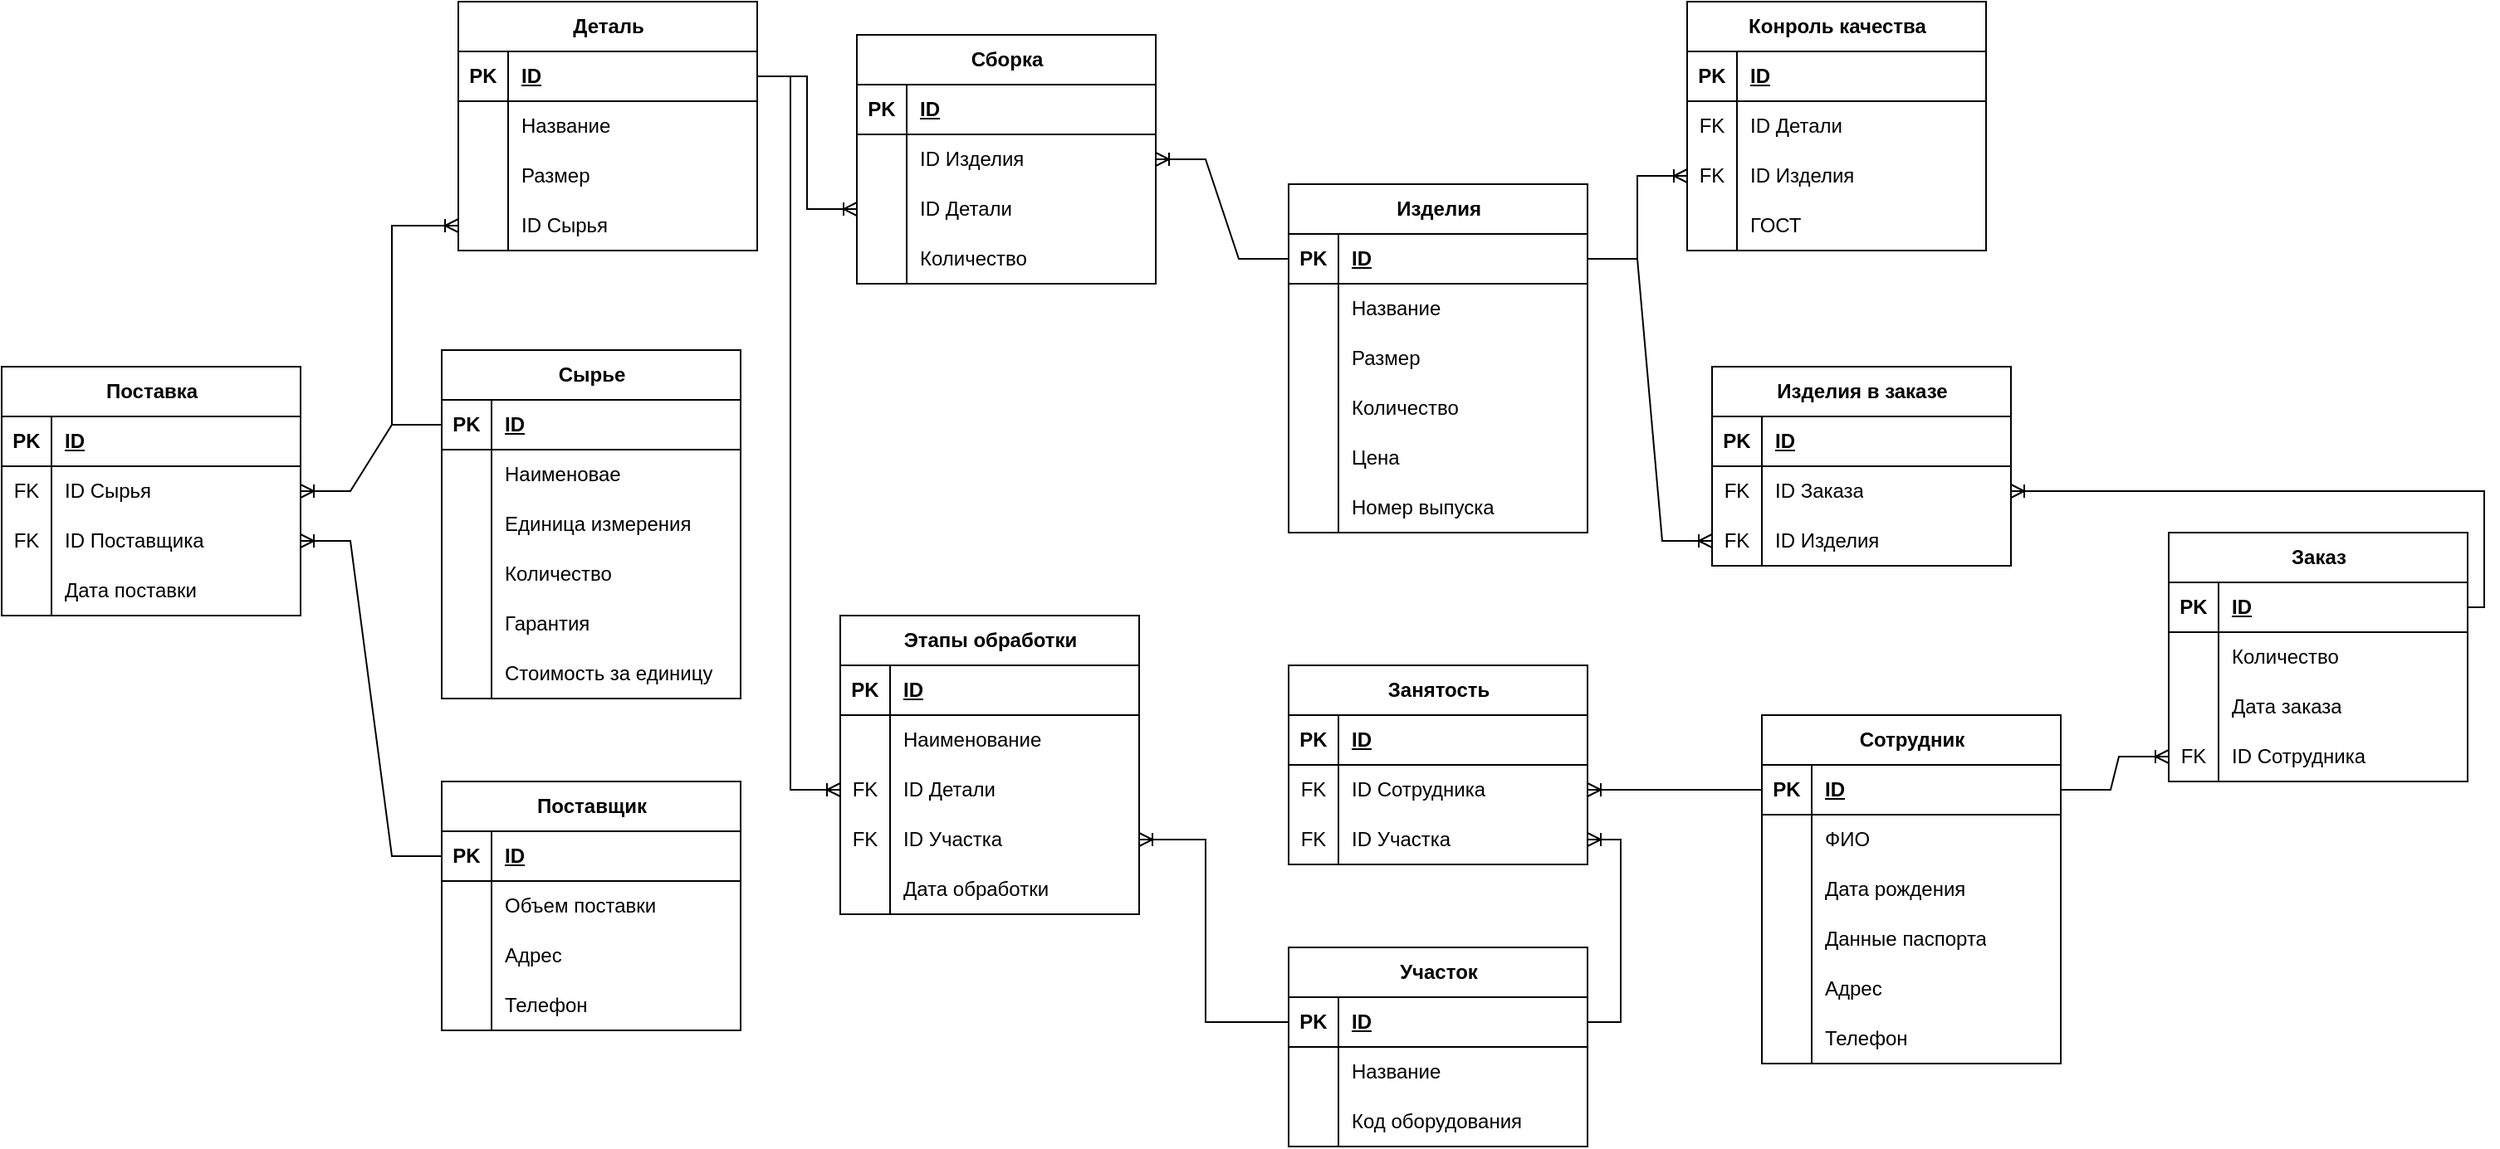 <mxfile version="24.4.0" type="device">
  <diagram name="Page-1" id="qILmWU9-1ZFJfBNN32oB">
    <mxGraphModel dx="3270" dy="879" grid="1" gridSize="10" guides="1" tooltips="1" connect="1" arrows="1" fold="1" page="1" pageScale="1" pageWidth="850" pageHeight="1100" math="0" shadow="0">
      <root>
        <mxCell id="0" />
        <mxCell id="1" parent="0" />
        <mxCell id="svDON5igFl8oKR4I7pY9-33" value="Поставщик" style="shape=table;startSize=30;container=1;collapsible=1;childLayout=tableLayout;fixedRows=1;rowLines=0;fontStyle=1;align=center;resizeLast=1;html=1;" vertex="1" parent="1">
          <mxGeometry x="-1190" y="640" width="180" height="150" as="geometry" />
        </mxCell>
        <mxCell id="svDON5igFl8oKR4I7pY9-34" value="" style="shape=tableRow;horizontal=0;startSize=0;swimlaneHead=0;swimlaneBody=0;fillColor=none;collapsible=0;dropTarget=0;points=[[0,0.5],[1,0.5]];portConstraint=eastwest;top=0;left=0;right=0;bottom=1;" vertex="1" parent="svDON5igFl8oKR4I7pY9-33">
          <mxGeometry y="30" width="180" height="30" as="geometry" />
        </mxCell>
        <mxCell id="svDON5igFl8oKR4I7pY9-35" value="PK" style="shape=partialRectangle;connectable=0;fillColor=none;top=0;left=0;bottom=0;right=0;fontStyle=1;overflow=hidden;whiteSpace=wrap;html=1;" vertex="1" parent="svDON5igFl8oKR4I7pY9-34">
          <mxGeometry width="30" height="30" as="geometry">
            <mxRectangle width="30" height="30" as="alternateBounds" />
          </mxGeometry>
        </mxCell>
        <mxCell id="svDON5igFl8oKR4I7pY9-36" value="ID" style="shape=partialRectangle;connectable=0;fillColor=none;top=0;left=0;bottom=0;right=0;align=left;spacingLeft=6;fontStyle=5;overflow=hidden;whiteSpace=wrap;html=1;" vertex="1" parent="svDON5igFl8oKR4I7pY9-34">
          <mxGeometry x="30" width="150" height="30" as="geometry">
            <mxRectangle width="150" height="30" as="alternateBounds" />
          </mxGeometry>
        </mxCell>
        <mxCell id="svDON5igFl8oKR4I7pY9-37" value="" style="shape=tableRow;horizontal=0;startSize=0;swimlaneHead=0;swimlaneBody=0;fillColor=none;collapsible=0;dropTarget=0;points=[[0,0.5],[1,0.5]];portConstraint=eastwest;top=0;left=0;right=0;bottom=0;" vertex="1" parent="svDON5igFl8oKR4I7pY9-33">
          <mxGeometry y="60" width="180" height="30" as="geometry" />
        </mxCell>
        <mxCell id="svDON5igFl8oKR4I7pY9-38" value="" style="shape=partialRectangle;connectable=0;fillColor=none;top=0;left=0;bottom=0;right=0;editable=1;overflow=hidden;whiteSpace=wrap;html=1;" vertex="1" parent="svDON5igFl8oKR4I7pY9-37">
          <mxGeometry width="30" height="30" as="geometry">
            <mxRectangle width="30" height="30" as="alternateBounds" />
          </mxGeometry>
        </mxCell>
        <mxCell id="svDON5igFl8oKR4I7pY9-39" value="Объем поставки" style="shape=partialRectangle;connectable=0;fillColor=none;top=0;left=0;bottom=0;right=0;align=left;spacingLeft=6;overflow=hidden;whiteSpace=wrap;html=1;" vertex="1" parent="svDON5igFl8oKR4I7pY9-37">
          <mxGeometry x="30" width="150" height="30" as="geometry">
            <mxRectangle width="150" height="30" as="alternateBounds" />
          </mxGeometry>
        </mxCell>
        <mxCell id="svDON5igFl8oKR4I7pY9-43" value="" style="shape=tableRow;horizontal=0;startSize=0;swimlaneHead=0;swimlaneBody=0;fillColor=none;collapsible=0;dropTarget=0;points=[[0,0.5],[1,0.5]];portConstraint=eastwest;top=0;left=0;right=0;bottom=0;" vertex="1" parent="svDON5igFl8oKR4I7pY9-33">
          <mxGeometry y="90" width="180" height="30" as="geometry" />
        </mxCell>
        <mxCell id="svDON5igFl8oKR4I7pY9-44" value="" style="shape=partialRectangle;connectable=0;fillColor=none;top=0;left=0;bottom=0;right=0;editable=1;overflow=hidden;whiteSpace=wrap;html=1;" vertex="1" parent="svDON5igFl8oKR4I7pY9-43">
          <mxGeometry width="30" height="30" as="geometry">
            <mxRectangle width="30" height="30" as="alternateBounds" />
          </mxGeometry>
        </mxCell>
        <mxCell id="svDON5igFl8oKR4I7pY9-45" value="Адрес" style="shape=partialRectangle;connectable=0;fillColor=none;top=0;left=0;bottom=0;right=0;align=left;spacingLeft=6;overflow=hidden;whiteSpace=wrap;html=1;" vertex="1" parent="svDON5igFl8oKR4I7pY9-43">
          <mxGeometry x="30" width="150" height="30" as="geometry">
            <mxRectangle width="150" height="30" as="alternateBounds" />
          </mxGeometry>
        </mxCell>
        <mxCell id="svDON5igFl8oKR4I7pY9-324" value="" style="shape=tableRow;horizontal=0;startSize=0;swimlaneHead=0;swimlaneBody=0;fillColor=none;collapsible=0;dropTarget=0;points=[[0,0.5],[1,0.5]];portConstraint=eastwest;top=0;left=0;right=0;bottom=0;" vertex="1" parent="svDON5igFl8oKR4I7pY9-33">
          <mxGeometry y="120" width="180" height="30" as="geometry" />
        </mxCell>
        <mxCell id="svDON5igFl8oKR4I7pY9-325" value="" style="shape=partialRectangle;connectable=0;fillColor=none;top=0;left=0;bottom=0;right=0;editable=1;overflow=hidden;whiteSpace=wrap;html=1;" vertex="1" parent="svDON5igFl8oKR4I7pY9-324">
          <mxGeometry width="30" height="30" as="geometry">
            <mxRectangle width="30" height="30" as="alternateBounds" />
          </mxGeometry>
        </mxCell>
        <mxCell id="svDON5igFl8oKR4I7pY9-326" value="Телефон" style="shape=partialRectangle;connectable=0;fillColor=none;top=0;left=0;bottom=0;right=0;align=left;spacingLeft=6;overflow=hidden;whiteSpace=wrap;html=1;" vertex="1" parent="svDON5igFl8oKR4I7pY9-324">
          <mxGeometry x="30" width="150" height="30" as="geometry">
            <mxRectangle width="150" height="30" as="alternateBounds" />
          </mxGeometry>
        </mxCell>
        <mxCell id="svDON5igFl8oKR4I7pY9-46" value="Сырье" style="shape=table;startSize=30;container=1;collapsible=1;childLayout=tableLayout;fixedRows=1;rowLines=0;fontStyle=1;align=center;resizeLast=1;html=1;" vertex="1" parent="1">
          <mxGeometry x="-1190" y="380" width="180" height="210" as="geometry" />
        </mxCell>
        <mxCell id="svDON5igFl8oKR4I7pY9-47" value="" style="shape=tableRow;horizontal=0;startSize=0;swimlaneHead=0;swimlaneBody=0;fillColor=none;collapsible=0;dropTarget=0;points=[[0,0.5],[1,0.5]];portConstraint=eastwest;top=0;left=0;right=0;bottom=1;" vertex="1" parent="svDON5igFl8oKR4I7pY9-46">
          <mxGeometry y="30" width="180" height="30" as="geometry" />
        </mxCell>
        <mxCell id="svDON5igFl8oKR4I7pY9-48" value="PK" style="shape=partialRectangle;connectable=0;fillColor=none;top=0;left=0;bottom=0;right=0;fontStyle=1;overflow=hidden;whiteSpace=wrap;html=1;" vertex="1" parent="svDON5igFl8oKR4I7pY9-47">
          <mxGeometry width="30" height="30" as="geometry">
            <mxRectangle width="30" height="30" as="alternateBounds" />
          </mxGeometry>
        </mxCell>
        <mxCell id="svDON5igFl8oKR4I7pY9-49" value="ID" style="shape=partialRectangle;connectable=0;fillColor=none;top=0;left=0;bottom=0;right=0;align=left;spacingLeft=6;fontStyle=5;overflow=hidden;whiteSpace=wrap;html=1;" vertex="1" parent="svDON5igFl8oKR4I7pY9-47">
          <mxGeometry x="30" width="150" height="30" as="geometry">
            <mxRectangle width="150" height="30" as="alternateBounds" />
          </mxGeometry>
        </mxCell>
        <mxCell id="svDON5igFl8oKR4I7pY9-50" value="" style="shape=tableRow;horizontal=0;startSize=0;swimlaneHead=0;swimlaneBody=0;fillColor=none;collapsible=0;dropTarget=0;points=[[0,0.5],[1,0.5]];portConstraint=eastwest;top=0;left=0;right=0;bottom=0;" vertex="1" parent="svDON5igFl8oKR4I7pY9-46">
          <mxGeometry y="60" width="180" height="30" as="geometry" />
        </mxCell>
        <mxCell id="svDON5igFl8oKR4I7pY9-51" value="" style="shape=partialRectangle;connectable=0;fillColor=none;top=0;left=0;bottom=0;right=0;editable=1;overflow=hidden;whiteSpace=wrap;html=1;" vertex="1" parent="svDON5igFl8oKR4I7pY9-50">
          <mxGeometry width="30" height="30" as="geometry">
            <mxRectangle width="30" height="30" as="alternateBounds" />
          </mxGeometry>
        </mxCell>
        <mxCell id="svDON5igFl8oKR4I7pY9-52" value="Наименовае" style="shape=partialRectangle;connectable=0;fillColor=none;top=0;left=0;bottom=0;right=0;align=left;spacingLeft=6;overflow=hidden;whiteSpace=wrap;html=1;" vertex="1" parent="svDON5igFl8oKR4I7pY9-50">
          <mxGeometry x="30" width="150" height="30" as="geometry">
            <mxRectangle width="150" height="30" as="alternateBounds" />
          </mxGeometry>
        </mxCell>
        <mxCell id="svDON5igFl8oKR4I7pY9-53" value="" style="shape=tableRow;horizontal=0;startSize=0;swimlaneHead=0;swimlaneBody=0;fillColor=none;collapsible=0;dropTarget=0;points=[[0,0.5],[1,0.5]];portConstraint=eastwest;top=0;left=0;right=0;bottom=0;" vertex="1" parent="svDON5igFl8oKR4I7pY9-46">
          <mxGeometry y="90" width="180" height="30" as="geometry" />
        </mxCell>
        <mxCell id="svDON5igFl8oKR4I7pY9-54" value="" style="shape=partialRectangle;connectable=0;fillColor=none;top=0;left=0;bottom=0;right=0;editable=1;overflow=hidden;whiteSpace=wrap;html=1;" vertex="1" parent="svDON5igFl8oKR4I7pY9-53">
          <mxGeometry width="30" height="30" as="geometry">
            <mxRectangle width="30" height="30" as="alternateBounds" />
          </mxGeometry>
        </mxCell>
        <mxCell id="svDON5igFl8oKR4I7pY9-55" value="Единица измерения" style="shape=partialRectangle;connectable=0;fillColor=none;top=0;left=0;bottom=0;right=0;align=left;spacingLeft=6;overflow=hidden;whiteSpace=wrap;html=1;" vertex="1" parent="svDON5igFl8oKR4I7pY9-53">
          <mxGeometry x="30" width="150" height="30" as="geometry">
            <mxRectangle width="150" height="30" as="alternateBounds" />
          </mxGeometry>
        </mxCell>
        <mxCell id="svDON5igFl8oKR4I7pY9-56" value="" style="shape=tableRow;horizontal=0;startSize=0;swimlaneHead=0;swimlaneBody=0;fillColor=none;collapsible=0;dropTarget=0;points=[[0,0.5],[1,0.5]];portConstraint=eastwest;top=0;left=0;right=0;bottom=0;" vertex="1" parent="svDON5igFl8oKR4I7pY9-46">
          <mxGeometry y="120" width="180" height="30" as="geometry" />
        </mxCell>
        <mxCell id="svDON5igFl8oKR4I7pY9-57" value="" style="shape=partialRectangle;connectable=0;fillColor=none;top=0;left=0;bottom=0;right=0;editable=1;overflow=hidden;whiteSpace=wrap;html=1;" vertex="1" parent="svDON5igFl8oKR4I7pY9-56">
          <mxGeometry width="30" height="30" as="geometry">
            <mxRectangle width="30" height="30" as="alternateBounds" />
          </mxGeometry>
        </mxCell>
        <mxCell id="svDON5igFl8oKR4I7pY9-58" value="Количество" style="shape=partialRectangle;connectable=0;fillColor=none;top=0;left=0;bottom=0;right=0;align=left;spacingLeft=6;overflow=hidden;whiteSpace=wrap;html=1;" vertex="1" parent="svDON5igFl8oKR4I7pY9-56">
          <mxGeometry x="30" width="150" height="30" as="geometry">
            <mxRectangle width="150" height="30" as="alternateBounds" />
          </mxGeometry>
        </mxCell>
        <mxCell id="svDON5igFl8oKR4I7pY9-59" value="" style="shape=tableRow;horizontal=0;startSize=0;swimlaneHead=0;swimlaneBody=0;fillColor=none;collapsible=0;dropTarget=0;points=[[0,0.5],[1,0.5]];portConstraint=eastwest;top=0;left=0;right=0;bottom=0;" vertex="1" parent="svDON5igFl8oKR4I7pY9-46">
          <mxGeometry y="150" width="180" height="30" as="geometry" />
        </mxCell>
        <mxCell id="svDON5igFl8oKR4I7pY9-60" value="" style="shape=partialRectangle;connectable=0;fillColor=none;top=0;left=0;bottom=0;right=0;editable=1;overflow=hidden;whiteSpace=wrap;html=1;" vertex="1" parent="svDON5igFl8oKR4I7pY9-59">
          <mxGeometry width="30" height="30" as="geometry">
            <mxRectangle width="30" height="30" as="alternateBounds" />
          </mxGeometry>
        </mxCell>
        <mxCell id="svDON5igFl8oKR4I7pY9-61" value="Гарантия" style="shape=partialRectangle;connectable=0;fillColor=none;top=0;left=0;bottom=0;right=0;align=left;spacingLeft=6;overflow=hidden;whiteSpace=wrap;html=1;" vertex="1" parent="svDON5igFl8oKR4I7pY9-59">
          <mxGeometry x="30" width="150" height="30" as="geometry">
            <mxRectangle width="150" height="30" as="alternateBounds" />
          </mxGeometry>
        </mxCell>
        <mxCell id="svDON5igFl8oKR4I7pY9-62" value="" style="shape=tableRow;horizontal=0;startSize=0;swimlaneHead=0;swimlaneBody=0;fillColor=none;collapsible=0;dropTarget=0;points=[[0,0.5],[1,0.5]];portConstraint=eastwest;top=0;left=0;right=0;bottom=0;" vertex="1" parent="svDON5igFl8oKR4I7pY9-46">
          <mxGeometry y="180" width="180" height="30" as="geometry" />
        </mxCell>
        <mxCell id="svDON5igFl8oKR4I7pY9-63" value="" style="shape=partialRectangle;connectable=0;fillColor=none;top=0;left=0;bottom=0;right=0;editable=1;overflow=hidden;whiteSpace=wrap;html=1;" vertex="1" parent="svDON5igFl8oKR4I7pY9-62">
          <mxGeometry width="30" height="30" as="geometry">
            <mxRectangle width="30" height="30" as="alternateBounds" />
          </mxGeometry>
        </mxCell>
        <mxCell id="svDON5igFl8oKR4I7pY9-64" value="Стоимость за единицу" style="shape=partialRectangle;connectable=0;fillColor=none;top=0;left=0;bottom=0;right=0;align=left;spacingLeft=6;overflow=hidden;whiteSpace=wrap;html=1;" vertex="1" parent="svDON5igFl8oKR4I7pY9-62">
          <mxGeometry x="30" width="150" height="30" as="geometry">
            <mxRectangle width="150" height="30" as="alternateBounds" />
          </mxGeometry>
        </mxCell>
        <mxCell id="svDON5igFl8oKR4I7pY9-65" value="Изделия" style="shape=table;startSize=30;container=1;collapsible=1;childLayout=tableLayout;fixedRows=1;rowLines=0;fontStyle=1;align=center;resizeLast=1;html=1;" vertex="1" parent="1">
          <mxGeometry x="-680" y="280" width="180" height="210" as="geometry" />
        </mxCell>
        <mxCell id="svDON5igFl8oKR4I7pY9-66" value="" style="shape=tableRow;horizontal=0;startSize=0;swimlaneHead=0;swimlaneBody=0;fillColor=none;collapsible=0;dropTarget=0;points=[[0,0.5],[1,0.5]];portConstraint=eastwest;top=0;left=0;right=0;bottom=1;" vertex="1" parent="svDON5igFl8oKR4I7pY9-65">
          <mxGeometry y="30" width="180" height="30" as="geometry" />
        </mxCell>
        <mxCell id="svDON5igFl8oKR4I7pY9-67" value="PK" style="shape=partialRectangle;connectable=0;fillColor=none;top=0;left=0;bottom=0;right=0;fontStyle=1;overflow=hidden;whiteSpace=wrap;html=1;" vertex="1" parent="svDON5igFl8oKR4I7pY9-66">
          <mxGeometry width="30" height="30" as="geometry">
            <mxRectangle width="30" height="30" as="alternateBounds" />
          </mxGeometry>
        </mxCell>
        <mxCell id="svDON5igFl8oKR4I7pY9-68" value="ID" style="shape=partialRectangle;connectable=0;fillColor=none;top=0;left=0;bottom=0;right=0;align=left;spacingLeft=6;fontStyle=5;overflow=hidden;whiteSpace=wrap;html=1;" vertex="1" parent="svDON5igFl8oKR4I7pY9-66">
          <mxGeometry x="30" width="150" height="30" as="geometry">
            <mxRectangle width="150" height="30" as="alternateBounds" />
          </mxGeometry>
        </mxCell>
        <mxCell id="svDON5igFl8oKR4I7pY9-69" value="" style="shape=tableRow;horizontal=0;startSize=0;swimlaneHead=0;swimlaneBody=0;fillColor=none;collapsible=0;dropTarget=0;points=[[0,0.5],[1,0.5]];portConstraint=eastwest;top=0;left=0;right=0;bottom=0;" vertex="1" parent="svDON5igFl8oKR4I7pY9-65">
          <mxGeometry y="60" width="180" height="30" as="geometry" />
        </mxCell>
        <mxCell id="svDON5igFl8oKR4I7pY9-70" value="" style="shape=partialRectangle;connectable=0;fillColor=none;top=0;left=0;bottom=0;right=0;editable=1;overflow=hidden;whiteSpace=wrap;html=1;" vertex="1" parent="svDON5igFl8oKR4I7pY9-69">
          <mxGeometry width="30" height="30" as="geometry">
            <mxRectangle width="30" height="30" as="alternateBounds" />
          </mxGeometry>
        </mxCell>
        <mxCell id="svDON5igFl8oKR4I7pY9-71" value="Название" style="shape=partialRectangle;connectable=0;fillColor=none;top=0;left=0;bottom=0;right=0;align=left;spacingLeft=6;overflow=hidden;whiteSpace=wrap;html=1;" vertex="1" parent="svDON5igFl8oKR4I7pY9-69">
          <mxGeometry x="30" width="150" height="30" as="geometry">
            <mxRectangle width="150" height="30" as="alternateBounds" />
          </mxGeometry>
        </mxCell>
        <mxCell id="svDON5igFl8oKR4I7pY9-75" value="" style="shape=tableRow;horizontal=0;startSize=0;swimlaneHead=0;swimlaneBody=0;fillColor=none;collapsible=0;dropTarget=0;points=[[0,0.5],[1,0.5]];portConstraint=eastwest;top=0;left=0;right=0;bottom=0;" vertex="1" parent="svDON5igFl8oKR4I7pY9-65">
          <mxGeometry y="90" width="180" height="30" as="geometry" />
        </mxCell>
        <mxCell id="svDON5igFl8oKR4I7pY9-76" value="" style="shape=partialRectangle;connectable=0;fillColor=none;top=0;left=0;bottom=0;right=0;editable=1;overflow=hidden;whiteSpace=wrap;html=1;" vertex="1" parent="svDON5igFl8oKR4I7pY9-75">
          <mxGeometry width="30" height="30" as="geometry">
            <mxRectangle width="30" height="30" as="alternateBounds" />
          </mxGeometry>
        </mxCell>
        <mxCell id="svDON5igFl8oKR4I7pY9-77" value="Размер" style="shape=partialRectangle;connectable=0;fillColor=none;top=0;left=0;bottom=0;right=0;align=left;spacingLeft=6;overflow=hidden;whiteSpace=wrap;html=1;" vertex="1" parent="svDON5igFl8oKR4I7pY9-75">
          <mxGeometry x="30" width="150" height="30" as="geometry">
            <mxRectangle width="150" height="30" as="alternateBounds" />
          </mxGeometry>
        </mxCell>
        <mxCell id="svDON5igFl8oKR4I7pY9-97" value="" style="shape=tableRow;horizontal=0;startSize=0;swimlaneHead=0;swimlaneBody=0;fillColor=none;collapsible=0;dropTarget=0;points=[[0,0.5],[1,0.5]];portConstraint=eastwest;top=0;left=0;right=0;bottom=0;" vertex="1" parent="svDON5igFl8oKR4I7pY9-65">
          <mxGeometry y="120" width="180" height="30" as="geometry" />
        </mxCell>
        <mxCell id="svDON5igFl8oKR4I7pY9-98" value="" style="shape=partialRectangle;connectable=0;fillColor=none;top=0;left=0;bottom=0;right=0;editable=1;overflow=hidden;whiteSpace=wrap;html=1;" vertex="1" parent="svDON5igFl8oKR4I7pY9-97">
          <mxGeometry width="30" height="30" as="geometry">
            <mxRectangle width="30" height="30" as="alternateBounds" />
          </mxGeometry>
        </mxCell>
        <mxCell id="svDON5igFl8oKR4I7pY9-99" value="Количество" style="shape=partialRectangle;connectable=0;fillColor=none;top=0;left=0;bottom=0;right=0;align=left;spacingLeft=6;overflow=hidden;whiteSpace=wrap;html=1;" vertex="1" parent="svDON5igFl8oKR4I7pY9-97">
          <mxGeometry x="30" width="150" height="30" as="geometry">
            <mxRectangle width="150" height="30" as="alternateBounds" />
          </mxGeometry>
        </mxCell>
        <mxCell id="svDON5igFl8oKR4I7pY9-328" value="" style="shape=tableRow;horizontal=0;startSize=0;swimlaneHead=0;swimlaneBody=0;fillColor=none;collapsible=0;dropTarget=0;points=[[0,0.5],[1,0.5]];portConstraint=eastwest;top=0;left=0;right=0;bottom=0;" vertex="1" parent="svDON5igFl8oKR4I7pY9-65">
          <mxGeometry y="150" width="180" height="30" as="geometry" />
        </mxCell>
        <mxCell id="svDON5igFl8oKR4I7pY9-329" value="" style="shape=partialRectangle;connectable=0;fillColor=none;top=0;left=0;bottom=0;right=0;editable=1;overflow=hidden;whiteSpace=wrap;html=1;" vertex="1" parent="svDON5igFl8oKR4I7pY9-328">
          <mxGeometry width="30" height="30" as="geometry">
            <mxRectangle width="30" height="30" as="alternateBounds" />
          </mxGeometry>
        </mxCell>
        <mxCell id="svDON5igFl8oKR4I7pY9-330" value="Цена" style="shape=partialRectangle;connectable=0;fillColor=none;top=0;left=0;bottom=0;right=0;align=left;spacingLeft=6;overflow=hidden;whiteSpace=wrap;html=1;" vertex="1" parent="svDON5igFl8oKR4I7pY9-328">
          <mxGeometry x="30" width="150" height="30" as="geometry">
            <mxRectangle width="150" height="30" as="alternateBounds" />
          </mxGeometry>
        </mxCell>
        <mxCell id="svDON5igFl8oKR4I7pY9-331" value="" style="shape=tableRow;horizontal=0;startSize=0;swimlaneHead=0;swimlaneBody=0;fillColor=none;collapsible=0;dropTarget=0;points=[[0,0.5],[1,0.5]];portConstraint=eastwest;top=0;left=0;right=0;bottom=0;" vertex="1" parent="svDON5igFl8oKR4I7pY9-65">
          <mxGeometry y="180" width="180" height="30" as="geometry" />
        </mxCell>
        <mxCell id="svDON5igFl8oKR4I7pY9-332" value="" style="shape=partialRectangle;connectable=0;fillColor=none;top=0;left=0;bottom=0;right=0;editable=1;overflow=hidden;whiteSpace=wrap;html=1;" vertex="1" parent="svDON5igFl8oKR4I7pY9-331">
          <mxGeometry width="30" height="30" as="geometry">
            <mxRectangle width="30" height="30" as="alternateBounds" />
          </mxGeometry>
        </mxCell>
        <mxCell id="svDON5igFl8oKR4I7pY9-333" value="Номер выпуска" style="shape=partialRectangle;connectable=0;fillColor=none;top=0;left=0;bottom=0;right=0;align=left;spacingLeft=6;overflow=hidden;whiteSpace=wrap;html=1;" vertex="1" parent="svDON5igFl8oKR4I7pY9-331">
          <mxGeometry x="30" width="150" height="30" as="geometry">
            <mxRectangle width="150" height="30" as="alternateBounds" />
          </mxGeometry>
        </mxCell>
        <mxCell id="svDON5igFl8oKR4I7pY9-78" value="Деталь" style="shape=table;startSize=30;container=1;collapsible=1;childLayout=tableLayout;fixedRows=1;rowLines=0;fontStyle=1;align=center;resizeLast=1;html=1;" vertex="1" parent="1">
          <mxGeometry x="-1180" y="170" width="180" height="150" as="geometry" />
        </mxCell>
        <mxCell id="svDON5igFl8oKR4I7pY9-79" value="" style="shape=tableRow;horizontal=0;startSize=0;swimlaneHead=0;swimlaneBody=0;fillColor=none;collapsible=0;dropTarget=0;points=[[0,0.5],[1,0.5]];portConstraint=eastwest;top=0;left=0;right=0;bottom=1;" vertex="1" parent="svDON5igFl8oKR4I7pY9-78">
          <mxGeometry y="30" width="180" height="30" as="geometry" />
        </mxCell>
        <mxCell id="svDON5igFl8oKR4I7pY9-80" value="PK" style="shape=partialRectangle;connectable=0;fillColor=none;top=0;left=0;bottom=0;right=0;fontStyle=1;overflow=hidden;whiteSpace=wrap;html=1;" vertex="1" parent="svDON5igFl8oKR4I7pY9-79">
          <mxGeometry width="30" height="30" as="geometry">
            <mxRectangle width="30" height="30" as="alternateBounds" />
          </mxGeometry>
        </mxCell>
        <mxCell id="svDON5igFl8oKR4I7pY9-81" value="ID" style="shape=partialRectangle;connectable=0;fillColor=none;top=0;left=0;bottom=0;right=0;align=left;spacingLeft=6;fontStyle=5;overflow=hidden;whiteSpace=wrap;html=1;" vertex="1" parent="svDON5igFl8oKR4I7pY9-79">
          <mxGeometry x="30" width="150" height="30" as="geometry">
            <mxRectangle width="150" height="30" as="alternateBounds" />
          </mxGeometry>
        </mxCell>
        <mxCell id="svDON5igFl8oKR4I7pY9-82" value="" style="shape=tableRow;horizontal=0;startSize=0;swimlaneHead=0;swimlaneBody=0;fillColor=none;collapsible=0;dropTarget=0;points=[[0,0.5],[1,0.5]];portConstraint=eastwest;top=0;left=0;right=0;bottom=0;" vertex="1" parent="svDON5igFl8oKR4I7pY9-78">
          <mxGeometry y="60" width="180" height="30" as="geometry" />
        </mxCell>
        <mxCell id="svDON5igFl8oKR4I7pY9-83" value="" style="shape=partialRectangle;connectable=0;fillColor=none;top=0;left=0;bottom=0;right=0;editable=1;overflow=hidden;whiteSpace=wrap;html=1;" vertex="1" parent="svDON5igFl8oKR4I7pY9-82">
          <mxGeometry width="30" height="30" as="geometry">
            <mxRectangle width="30" height="30" as="alternateBounds" />
          </mxGeometry>
        </mxCell>
        <mxCell id="svDON5igFl8oKR4I7pY9-84" value="Название" style="shape=partialRectangle;connectable=0;fillColor=none;top=0;left=0;bottom=0;right=0;align=left;spacingLeft=6;overflow=hidden;whiteSpace=wrap;html=1;" vertex="1" parent="svDON5igFl8oKR4I7pY9-82">
          <mxGeometry x="30" width="150" height="30" as="geometry">
            <mxRectangle width="150" height="30" as="alternateBounds" />
          </mxGeometry>
        </mxCell>
        <mxCell id="svDON5igFl8oKR4I7pY9-85" value="" style="shape=tableRow;horizontal=0;startSize=0;swimlaneHead=0;swimlaneBody=0;fillColor=none;collapsible=0;dropTarget=0;points=[[0,0.5],[1,0.5]];portConstraint=eastwest;top=0;left=0;right=0;bottom=0;" vertex="1" parent="svDON5igFl8oKR4I7pY9-78">
          <mxGeometry y="90" width="180" height="30" as="geometry" />
        </mxCell>
        <mxCell id="svDON5igFl8oKR4I7pY9-86" value="" style="shape=partialRectangle;connectable=0;fillColor=none;top=0;left=0;bottom=0;right=0;editable=1;overflow=hidden;whiteSpace=wrap;html=1;" vertex="1" parent="svDON5igFl8oKR4I7pY9-85">
          <mxGeometry width="30" height="30" as="geometry">
            <mxRectangle width="30" height="30" as="alternateBounds" />
          </mxGeometry>
        </mxCell>
        <mxCell id="svDON5igFl8oKR4I7pY9-87" value="Размер" style="shape=partialRectangle;connectable=0;fillColor=none;top=0;left=0;bottom=0;right=0;align=left;spacingLeft=6;overflow=hidden;whiteSpace=wrap;html=1;" vertex="1" parent="svDON5igFl8oKR4I7pY9-85">
          <mxGeometry x="30" width="150" height="30" as="geometry">
            <mxRectangle width="150" height="30" as="alternateBounds" />
          </mxGeometry>
        </mxCell>
        <mxCell id="svDON5igFl8oKR4I7pY9-305" value="" style="shape=tableRow;horizontal=0;startSize=0;swimlaneHead=0;swimlaneBody=0;fillColor=none;collapsible=0;dropTarget=0;points=[[0,0.5],[1,0.5]];portConstraint=eastwest;top=0;left=0;right=0;bottom=0;" vertex="1" parent="svDON5igFl8oKR4I7pY9-78">
          <mxGeometry y="120" width="180" height="30" as="geometry" />
        </mxCell>
        <mxCell id="svDON5igFl8oKR4I7pY9-306" value="" style="shape=partialRectangle;connectable=0;fillColor=none;top=0;left=0;bottom=0;right=0;editable=1;overflow=hidden;whiteSpace=wrap;html=1;" vertex="1" parent="svDON5igFl8oKR4I7pY9-305">
          <mxGeometry width="30" height="30" as="geometry">
            <mxRectangle width="30" height="30" as="alternateBounds" />
          </mxGeometry>
        </mxCell>
        <mxCell id="svDON5igFl8oKR4I7pY9-307" value="ID Сырья" style="shape=partialRectangle;connectable=0;fillColor=none;top=0;left=0;bottom=0;right=0;align=left;spacingLeft=6;overflow=hidden;whiteSpace=wrap;html=1;" vertex="1" parent="svDON5igFl8oKR4I7pY9-305">
          <mxGeometry x="30" width="150" height="30" as="geometry">
            <mxRectangle width="150" height="30" as="alternateBounds" />
          </mxGeometry>
        </mxCell>
        <mxCell id="svDON5igFl8oKR4I7pY9-145" value="Конроль качества" style="shape=table;startSize=30;container=1;collapsible=1;childLayout=tableLayout;fixedRows=1;rowLines=0;fontStyle=1;align=center;resizeLast=1;html=1;" vertex="1" parent="1">
          <mxGeometry x="-440" y="170" width="180" height="150" as="geometry" />
        </mxCell>
        <mxCell id="svDON5igFl8oKR4I7pY9-146" value="" style="shape=tableRow;horizontal=0;startSize=0;swimlaneHead=0;swimlaneBody=0;fillColor=none;collapsible=0;dropTarget=0;points=[[0,0.5],[1,0.5]];portConstraint=eastwest;top=0;left=0;right=0;bottom=1;" vertex="1" parent="svDON5igFl8oKR4I7pY9-145">
          <mxGeometry y="30" width="180" height="30" as="geometry" />
        </mxCell>
        <mxCell id="svDON5igFl8oKR4I7pY9-147" value="PK" style="shape=partialRectangle;connectable=0;fillColor=none;top=0;left=0;bottom=0;right=0;fontStyle=1;overflow=hidden;whiteSpace=wrap;html=1;" vertex="1" parent="svDON5igFl8oKR4I7pY9-146">
          <mxGeometry width="30" height="30" as="geometry">
            <mxRectangle width="30" height="30" as="alternateBounds" />
          </mxGeometry>
        </mxCell>
        <mxCell id="svDON5igFl8oKR4I7pY9-148" value="ID" style="shape=partialRectangle;connectable=0;fillColor=none;top=0;left=0;bottom=0;right=0;align=left;spacingLeft=6;fontStyle=5;overflow=hidden;whiteSpace=wrap;html=1;" vertex="1" parent="svDON5igFl8oKR4I7pY9-146">
          <mxGeometry x="30" width="150" height="30" as="geometry">
            <mxRectangle width="150" height="30" as="alternateBounds" />
          </mxGeometry>
        </mxCell>
        <mxCell id="svDON5igFl8oKR4I7pY9-149" value="" style="shape=tableRow;horizontal=0;startSize=0;swimlaneHead=0;swimlaneBody=0;fillColor=none;collapsible=0;dropTarget=0;points=[[0,0.5],[1,0.5]];portConstraint=eastwest;top=0;left=0;right=0;bottom=0;" vertex="1" parent="svDON5igFl8oKR4I7pY9-145">
          <mxGeometry y="60" width="180" height="30" as="geometry" />
        </mxCell>
        <mxCell id="svDON5igFl8oKR4I7pY9-150" value="FK" style="shape=partialRectangle;connectable=0;fillColor=none;top=0;left=0;bottom=0;right=0;editable=1;overflow=hidden;whiteSpace=wrap;html=1;" vertex="1" parent="svDON5igFl8oKR4I7pY9-149">
          <mxGeometry width="30" height="30" as="geometry">
            <mxRectangle width="30" height="30" as="alternateBounds" />
          </mxGeometry>
        </mxCell>
        <mxCell id="svDON5igFl8oKR4I7pY9-151" value="ID Детали" style="shape=partialRectangle;connectable=0;fillColor=none;top=0;left=0;bottom=0;right=0;align=left;spacingLeft=6;overflow=hidden;whiteSpace=wrap;html=1;" vertex="1" parent="svDON5igFl8oKR4I7pY9-149">
          <mxGeometry x="30" width="150" height="30" as="geometry">
            <mxRectangle width="150" height="30" as="alternateBounds" />
          </mxGeometry>
        </mxCell>
        <mxCell id="svDON5igFl8oKR4I7pY9-152" value="" style="shape=tableRow;horizontal=0;startSize=0;swimlaneHead=0;swimlaneBody=0;fillColor=none;collapsible=0;dropTarget=0;points=[[0,0.5],[1,0.5]];portConstraint=eastwest;top=0;left=0;right=0;bottom=0;" vertex="1" parent="svDON5igFl8oKR4I7pY9-145">
          <mxGeometry y="90" width="180" height="30" as="geometry" />
        </mxCell>
        <mxCell id="svDON5igFl8oKR4I7pY9-153" value="FK" style="shape=partialRectangle;connectable=0;fillColor=none;top=0;left=0;bottom=0;right=0;editable=1;overflow=hidden;whiteSpace=wrap;html=1;" vertex="1" parent="svDON5igFl8oKR4I7pY9-152">
          <mxGeometry width="30" height="30" as="geometry">
            <mxRectangle width="30" height="30" as="alternateBounds" />
          </mxGeometry>
        </mxCell>
        <mxCell id="svDON5igFl8oKR4I7pY9-154" value="ID Изделия" style="shape=partialRectangle;connectable=0;fillColor=none;top=0;left=0;bottom=0;right=0;align=left;spacingLeft=6;overflow=hidden;whiteSpace=wrap;html=1;" vertex="1" parent="svDON5igFl8oKR4I7pY9-152">
          <mxGeometry x="30" width="150" height="30" as="geometry">
            <mxRectangle width="150" height="30" as="alternateBounds" />
          </mxGeometry>
        </mxCell>
        <mxCell id="svDON5igFl8oKR4I7pY9-158" value="" style="shape=tableRow;horizontal=0;startSize=0;swimlaneHead=0;swimlaneBody=0;fillColor=none;collapsible=0;dropTarget=0;points=[[0,0.5],[1,0.5]];portConstraint=eastwest;top=0;left=0;right=0;bottom=0;" vertex="1" parent="svDON5igFl8oKR4I7pY9-145">
          <mxGeometry y="120" width="180" height="30" as="geometry" />
        </mxCell>
        <mxCell id="svDON5igFl8oKR4I7pY9-159" value="" style="shape=partialRectangle;connectable=0;fillColor=none;top=0;left=0;bottom=0;right=0;editable=1;overflow=hidden;whiteSpace=wrap;html=1;" vertex="1" parent="svDON5igFl8oKR4I7pY9-158">
          <mxGeometry width="30" height="30" as="geometry">
            <mxRectangle width="30" height="30" as="alternateBounds" />
          </mxGeometry>
        </mxCell>
        <mxCell id="svDON5igFl8oKR4I7pY9-160" value="ГОСТ" style="shape=partialRectangle;connectable=0;fillColor=none;top=0;left=0;bottom=0;right=0;align=left;spacingLeft=6;overflow=hidden;whiteSpace=wrap;html=1;" vertex="1" parent="svDON5igFl8oKR4I7pY9-158">
          <mxGeometry x="30" width="150" height="30" as="geometry">
            <mxRectangle width="150" height="30" as="alternateBounds" />
          </mxGeometry>
        </mxCell>
        <mxCell id="svDON5igFl8oKR4I7pY9-161" value="Сотрудник" style="shape=table;startSize=30;container=1;collapsible=1;childLayout=tableLayout;fixedRows=1;rowLines=0;fontStyle=1;align=center;resizeLast=1;html=1;" vertex="1" parent="1">
          <mxGeometry x="-395" y="600" width="180" height="210" as="geometry" />
        </mxCell>
        <mxCell id="svDON5igFl8oKR4I7pY9-162" value="" style="shape=tableRow;horizontal=0;startSize=0;swimlaneHead=0;swimlaneBody=0;fillColor=none;collapsible=0;dropTarget=0;points=[[0,0.5],[1,0.5]];portConstraint=eastwest;top=0;left=0;right=0;bottom=1;" vertex="1" parent="svDON5igFl8oKR4I7pY9-161">
          <mxGeometry y="30" width="180" height="30" as="geometry" />
        </mxCell>
        <mxCell id="svDON5igFl8oKR4I7pY9-163" value="PK" style="shape=partialRectangle;connectable=0;fillColor=none;top=0;left=0;bottom=0;right=0;fontStyle=1;overflow=hidden;whiteSpace=wrap;html=1;" vertex="1" parent="svDON5igFl8oKR4I7pY9-162">
          <mxGeometry width="30" height="30" as="geometry">
            <mxRectangle width="30" height="30" as="alternateBounds" />
          </mxGeometry>
        </mxCell>
        <mxCell id="svDON5igFl8oKR4I7pY9-164" value="ID" style="shape=partialRectangle;connectable=0;fillColor=none;top=0;left=0;bottom=0;right=0;align=left;spacingLeft=6;fontStyle=5;overflow=hidden;whiteSpace=wrap;html=1;" vertex="1" parent="svDON5igFl8oKR4I7pY9-162">
          <mxGeometry x="30" width="150" height="30" as="geometry">
            <mxRectangle width="150" height="30" as="alternateBounds" />
          </mxGeometry>
        </mxCell>
        <mxCell id="svDON5igFl8oKR4I7pY9-165" value="" style="shape=tableRow;horizontal=0;startSize=0;swimlaneHead=0;swimlaneBody=0;fillColor=none;collapsible=0;dropTarget=0;points=[[0,0.5],[1,0.5]];portConstraint=eastwest;top=0;left=0;right=0;bottom=0;" vertex="1" parent="svDON5igFl8oKR4I7pY9-161">
          <mxGeometry y="60" width="180" height="30" as="geometry" />
        </mxCell>
        <mxCell id="svDON5igFl8oKR4I7pY9-166" value="" style="shape=partialRectangle;connectable=0;fillColor=none;top=0;left=0;bottom=0;right=0;editable=1;overflow=hidden;whiteSpace=wrap;html=1;" vertex="1" parent="svDON5igFl8oKR4I7pY9-165">
          <mxGeometry width="30" height="30" as="geometry">
            <mxRectangle width="30" height="30" as="alternateBounds" />
          </mxGeometry>
        </mxCell>
        <mxCell id="svDON5igFl8oKR4I7pY9-167" value="ФИО" style="shape=partialRectangle;connectable=0;fillColor=none;top=0;left=0;bottom=0;right=0;align=left;spacingLeft=6;overflow=hidden;whiteSpace=wrap;html=1;" vertex="1" parent="svDON5igFl8oKR4I7pY9-165">
          <mxGeometry x="30" width="150" height="30" as="geometry">
            <mxRectangle width="150" height="30" as="alternateBounds" />
          </mxGeometry>
        </mxCell>
        <mxCell id="svDON5igFl8oKR4I7pY9-168" value="" style="shape=tableRow;horizontal=0;startSize=0;swimlaneHead=0;swimlaneBody=0;fillColor=none;collapsible=0;dropTarget=0;points=[[0,0.5],[1,0.5]];portConstraint=eastwest;top=0;left=0;right=0;bottom=0;" vertex="1" parent="svDON5igFl8oKR4I7pY9-161">
          <mxGeometry y="90" width="180" height="30" as="geometry" />
        </mxCell>
        <mxCell id="svDON5igFl8oKR4I7pY9-169" value="" style="shape=partialRectangle;connectable=0;fillColor=none;top=0;left=0;bottom=0;right=0;editable=1;overflow=hidden;whiteSpace=wrap;html=1;" vertex="1" parent="svDON5igFl8oKR4I7pY9-168">
          <mxGeometry width="30" height="30" as="geometry">
            <mxRectangle width="30" height="30" as="alternateBounds" />
          </mxGeometry>
        </mxCell>
        <mxCell id="svDON5igFl8oKR4I7pY9-170" value="Дата рождения" style="shape=partialRectangle;connectable=0;fillColor=none;top=0;left=0;bottom=0;right=0;align=left;spacingLeft=6;overflow=hidden;whiteSpace=wrap;html=1;" vertex="1" parent="svDON5igFl8oKR4I7pY9-168">
          <mxGeometry x="30" width="150" height="30" as="geometry">
            <mxRectangle width="150" height="30" as="alternateBounds" />
          </mxGeometry>
        </mxCell>
        <mxCell id="svDON5igFl8oKR4I7pY9-171" value="" style="shape=tableRow;horizontal=0;startSize=0;swimlaneHead=0;swimlaneBody=0;fillColor=none;collapsible=0;dropTarget=0;points=[[0,0.5],[1,0.5]];portConstraint=eastwest;top=0;left=0;right=0;bottom=0;" vertex="1" parent="svDON5igFl8oKR4I7pY9-161">
          <mxGeometry y="120" width="180" height="30" as="geometry" />
        </mxCell>
        <mxCell id="svDON5igFl8oKR4I7pY9-172" value="" style="shape=partialRectangle;connectable=0;fillColor=none;top=0;left=0;bottom=0;right=0;editable=1;overflow=hidden;whiteSpace=wrap;html=1;" vertex="1" parent="svDON5igFl8oKR4I7pY9-171">
          <mxGeometry width="30" height="30" as="geometry">
            <mxRectangle width="30" height="30" as="alternateBounds" />
          </mxGeometry>
        </mxCell>
        <mxCell id="svDON5igFl8oKR4I7pY9-173" value="Данные паспорта" style="shape=partialRectangle;connectable=0;fillColor=none;top=0;left=0;bottom=0;right=0;align=left;spacingLeft=6;overflow=hidden;whiteSpace=wrap;html=1;" vertex="1" parent="svDON5igFl8oKR4I7pY9-171">
          <mxGeometry x="30" width="150" height="30" as="geometry">
            <mxRectangle width="150" height="30" as="alternateBounds" />
          </mxGeometry>
        </mxCell>
        <mxCell id="svDON5igFl8oKR4I7pY9-174" value="" style="shape=tableRow;horizontal=0;startSize=0;swimlaneHead=0;swimlaneBody=0;fillColor=none;collapsible=0;dropTarget=0;points=[[0,0.5],[1,0.5]];portConstraint=eastwest;top=0;left=0;right=0;bottom=0;" vertex="1" parent="svDON5igFl8oKR4I7pY9-161">
          <mxGeometry y="150" width="180" height="30" as="geometry" />
        </mxCell>
        <mxCell id="svDON5igFl8oKR4I7pY9-175" value="" style="shape=partialRectangle;connectable=0;fillColor=none;top=0;left=0;bottom=0;right=0;editable=1;overflow=hidden;whiteSpace=wrap;html=1;" vertex="1" parent="svDON5igFl8oKR4I7pY9-174">
          <mxGeometry width="30" height="30" as="geometry">
            <mxRectangle width="30" height="30" as="alternateBounds" />
          </mxGeometry>
        </mxCell>
        <mxCell id="svDON5igFl8oKR4I7pY9-176" value="Адрес" style="shape=partialRectangle;connectable=0;fillColor=none;top=0;left=0;bottom=0;right=0;align=left;spacingLeft=6;overflow=hidden;whiteSpace=wrap;html=1;" vertex="1" parent="svDON5igFl8oKR4I7pY9-174">
          <mxGeometry x="30" width="150" height="30" as="geometry">
            <mxRectangle width="150" height="30" as="alternateBounds" />
          </mxGeometry>
        </mxCell>
        <mxCell id="svDON5igFl8oKR4I7pY9-177" value="" style="shape=tableRow;horizontal=0;startSize=0;swimlaneHead=0;swimlaneBody=0;fillColor=none;collapsible=0;dropTarget=0;points=[[0,0.5],[1,0.5]];portConstraint=eastwest;top=0;left=0;right=0;bottom=0;" vertex="1" parent="svDON5igFl8oKR4I7pY9-161">
          <mxGeometry y="180" width="180" height="30" as="geometry" />
        </mxCell>
        <mxCell id="svDON5igFl8oKR4I7pY9-178" value="" style="shape=partialRectangle;connectable=0;fillColor=none;top=0;left=0;bottom=0;right=0;editable=1;overflow=hidden;whiteSpace=wrap;html=1;" vertex="1" parent="svDON5igFl8oKR4I7pY9-177">
          <mxGeometry width="30" height="30" as="geometry">
            <mxRectangle width="30" height="30" as="alternateBounds" />
          </mxGeometry>
        </mxCell>
        <mxCell id="svDON5igFl8oKR4I7pY9-179" value="Телефон" style="shape=partialRectangle;connectable=0;fillColor=none;top=0;left=0;bottom=0;right=0;align=left;spacingLeft=6;overflow=hidden;whiteSpace=wrap;html=1;" vertex="1" parent="svDON5igFl8oKR4I7pY9-177">
          <mxGeometry x="30" width="150" height="30" as="geometry">
            <mxRectangle width="150" height="30" as="alternateBounds" />
          </mxGeometry>
        </mxCell>
        <mxCell id="svDON5igFl8oKR4I7pY9-180" value="Заказ" style="shape=table;startSize=30;container=1;collapsible=1;childLayout=tableLayout;fixedRows=1;rowLines=0;fontStyle=1;align=center;resizeLast=1;html=1;" vertex="1" parent="1">
          <mxGeometry x="-150" y="490" width="180" height="150" as="geometry" />
        </mxCell>
        <mxCell id="svDON5igFl8oKR4I7pY9-181" value="" style="shape=tableRow;horizontal=0;startSize=0;swimlaneHead=0;swimlaneBody=0;fillColor=none;collapsible=0;dropTarget=0;points=[[0,0.5],[1,0.5]];portConstraint=eastwest;top=0;left=0;right=0;bottom=1;" vertex="1" parent="svDON5igFl8oKR4I7pY9-180">
          <mxGeometry y="30" width="180" height="30" as="geometry" />
        </mxCell>
        <mxCell id="svDON5igFl8oKR4I7pY9-182" value="PK" style="shape=partialRectangle;connectable=0;fillColor=none;top=0;left=0;bottom=0;right=0;fontStyle=1;overflow=hidden;whiteSpace=wrap;html=1;" vertex="1" parent="svDON5igFl8oKR4I7pY9-181">
          <mxGeometry width="30" height="30" as="geometry">
            <mxRectangle width="30" height="30" as="alternateBounds" />
          </mxGeometry>
        </mxCell>
        <mxCell id="svDON5igFl8oKR4I7pY9-183" value="ID" style="shape=partialRectangle;connectable=0;fillColor=none;top=0;left=0;bottom=0;right=0;align=left;spacingLeft=6;fontStyle=5;overflow=hidden;whiteSpace=wrap;html=1;" vertex="1" parent="svDON5igFl8oKR4I7pY9-181">
          <mxGeometry x="30" width="150" height="30" as="geometry">
            <mxRectangle width="150" height="30" as="alternateBounds" />
          </mxGeometry>
        </mxCell>
        <mxCell id="svDON5igFl8oKR4I7pY9-187" value="" style="shape=tableRow;horizontal=0;startSize=0;swimlaneHead=0;swimlaneBody=0;fillColor=none;collapsible=0;dropTarget=0;points=[[0,0.5],[1,0.5]];portConstraint=eastwest;top=0;left=0;right=0;bottom=0;" vertex="1" parent="svDON5igFl8oKR4I7pY9-180">
          <mxGeometry y="60" width="180" height="30" as="geometry" />
        </mxCell>
        <mxCell id="svDON5igFl8oKR4I7pY9-188" value="" style="shape=partialRectangle;connectable=0;fillColor=none;top=0;left=0;bottom=0;right=0;editable=1;overflow=hidden;whiteSpace=wrap;html=1;" vertex="1" parent="svDON5igFl8oKR4I7pY9-187">
          <mxGeometry width="30" height="30" as="geometry">
            <mxRectangle width="30" height="30" as="alternateBounds" />
          </mxGeometry>
        </mxCell>
        <mxCell id="svDON5igFl8oKR4I7pY9-189" value="Количество" style="shape=partialRectangle;connectable=0;fillColor=none;top=0;left=0;bottom=0;right=0;align=left;spacingLeft=6;overflow=hidden;whiteSpace=wrap;html=1;" vertex="1" parent="svDON5igFl8oKR4I7pY9-187">
          <mxGeometry x="30" width="150" height="30" as="geometry">
            <mxRectangle width="150" height="30" as="alternateBounds" />
          </mxGeometry>
        </mxCell>
        <mxCell id="svDON5igFl8oKR4I7pY9-190" value="" style="shape=tableRow;horizontal=0;startSize=0;swimlaneHead=0;swimlaneBody=0;fillColor=none;collapsible=0;dropTarget=0;points=[[0,0.5],[1,0.5]];portConstraint=eastwest;top=0;left=0;right=0;bottom=0;" vertex="1" parent="svDON5igFl8oKR4I7pY9-180">
          <mxGeometry y="90" width="180" height="30" as="geometry" />
        </mxCell>
        <mxCell id="svDON5igFl8oKR4I7pY9-191" value="" style="shape=partialRectangle;connectable=0;fillColor=none;top=0;left=0;bottom=0;right=0;editable=1;overflow=hidden;whiteSpace=wrap;html=1;" vertex="1" parent="svDON5igFl8oKR4I7pY9-190">
          <mxGeometry width="30" height="30" as="geometry">
            <mxRectangle width="30" height="30" as="alternateBounds" />
          </mxGeometry>
        </mxCell>
        <mxCell id="svDON5igFl8oKR4I7pY9-192" value="Дата заказа" style="shape=partialRectangle;connectable=0;fillColor=none;top=0;left=0;bottom=0;right=0;align=left;spacingLeft=6;overflow=hidden;whiteSpace=wrap;html=1;" vertex="1" parent="svDON5igFl8oKR4I7pY9-190">
          <mxGeometry x="30" width="150" height="30" as="geometry">
            <mxRectangle width="150" height="30" as="alternateBounds" />
          </mxGeometry>
        </mxCell>
        <mxCell id="svDON5igFl8oKR4I7pY9-237" value="" style="shape=tableRow;horizontal=0;startSize=0;swimlaneHead=0;swimlaneBody=0;fillColor=none;collapsible=0;dropTarget=0;points=[[0,0.5],[1,0.5]];portConstraint=eastwest;top=0;left=0;right=0;bottom=0;" vertex="1" parent="svDON5igFl8oKR4I7pY9-180">
          <mxGeometry y="120" width="180" height="30" as="geometry" />
        </mxCell>
        <mxCell id="svDON5igFl8oKR4I7pY9-238" value="FK" style="shape=partialRectangle;connectable=0;fillColor=none;top=0;left=0;bottom=0;right=0;editable=1;overflow=hidden;whiteSpace=wrap;html=1;" vertex="1" parent="svDON5igFl8oKR4I7pY9-237">
          <mxGeometry width="30" height="30" as="geometry">
            <mxRectangle width="30" height="30" as="alternateBounds" />
          </mxGeometry>
        </mxCell>
        <mxCell id="svDON5igFl8oKR4I7pY9-239" value="ID Сотрудника" style="shape=partialRectangle;connectable=0;fillColor=none;top=0;left=0;bottom=0;right=0;align=left;spacingLeft=6;overflow=hidden;whiteSpace=wrap;html=1;" vertex="1" parent="svDON5igFl8oKR4I7pY9-237">
          <mxGeometry x="30" width="150" height="30" as="geometry">
            <mxRectangle width="150" height="30" as="alternateBounds" />
          </mxGeometry>
        </mxCell>
        <mxCell id="svDON5igFl8oKR4I7pY9-220" value="" style="edgeStyle=entityRelationEdgeStyle;fontSize=12;html=1;endArrow=ERoneToMany;rounded=0;exitX=1;exitY=0.5;exitDx=0;exitDy=0;entryX=0;entryY=0.5;entryDx=0;entryDy=0;" edge="1" parent="1" source="svDON5igFl8oKR4I7pY9-66" target="svDON5igFl8oKR4I7pY9-152">
          <mxGeometry width="100" height="100" relative="1" as="geometry">
            <mxPoint x="-640" y="690" as="sourcePoint" />
            <mxPoint x="-540" y="590" as="targetPoint" />
          </mxGeometry>
        </mxCell>
        <mxCell id="svDON5igFl8oKR4I7pY9-222" value="Изделия в заказе" style="shape=table;startSize=30;container=1;collapsible=1;childLayout=tableLayout;fixedRows=1;rowLines=0;fontStyle=1;align=center;resizeLast=1;html=1;" vertex="1" parent="1">
          <mxGeometry x="-425" y="390" width="180" height="120" as="geometry" />
        </mxCell>
        <mxCell id="svDON5igFl8oKR4I7pY9-223" value="" style="shape=tableRow;horizontal=0;startSize=0;swimlaneHead=0;swimlaneBody=0;fillColor=none;collapsible=0;dropTarget=0;points=[[0,0.5],[1,0.5]];portConstraint=eastwest;top=0;left=0;right=0;bottom=1;" vertex="1" parent="svDON5igFl8oKR4I7pY9-222">
          <mxGeometry y="30" width="180" height="30" as="geometry" />
        </mxCell>
        <mxCell id="svDON5igFl8oKR4I7pY9-224" value="PK" style="shape=partialRectangle;connectable=0;fillColor=none;top=0;left=0;bottom=0;right=0;fontStyle=1;overflow=hidden;whiteSpace=wrap;html=1;" vertex="1" parent="svDON5igFl8oKR4I7pY9-223">
          <mxGeometry width="30" height="30" as="geometry">
            <mxRectangle width="30" height="30" as="alternateBounds" />
          </mxGeometry>
        </mxCell>
        <mxCell id="svDON5igFl8oKR4I7pY9-225" value="ID" style="shape=partialRectangle;connectable=0;fillColor=none;top=0;left=0;bottom=0;right=0;align=left;spacingLeft=6;fontStyle=5;overflow=hidden;whiteSpace=wrap;html=1;" vertex="1" parent="svDON5igFl8oKR4I7pY9-223">
          <mxGeometry x="30" width="150" height="30" as="geometry">
            <mxRectangle width="150" height="30" as="alternateBounds" />
          </mxGeometry>
        </mxCell>
        <mxCell id="svDON5igFl8oKR4I7pY9-226" value="" style="shape=tableRow;horizontal=0;startSize=0;swimlaneHead=0;swimlaneBody=0;fillColor=none;collapsible=0;dropTarget=0;points=[[0,0.5],[1,0.5]];portConstraint=eastwest;top=0;left=0;right=0;bottom=0;" vertex="1" parent="svDON5igFl8oKR4I7pY9-222">
          <mxGeometry y="60" width="180" height="30" as="geometry" />
        </mxCell>
        <mxCell id="svDON5igFl8oKR4I7pY9-227" value="FK" style="shape=partialRectangle;connectable=0;fillColor=none;top=0;left=0;bottom=0;right=0;editable=1;overflow=hidden;whiteSpace=wrap;html=1;" vertex="1" parent="svDON5igFl8oKR4I7pY9-226">
          <mxGeometry width="30" height="30" as="geometry">
            <mxRectangle width="30" height="30" as="alternateBounds" />
          </mxGeometry>
        </mxCell>
        <mxCell id="svDON5igFl8oKR4I7pY9-228" value="ID Заказа" style="shape=partialRectangle;connectable=0;fillColor=none;top=0;left=0;bottom=0;right=0;align=left;spacingLeft=6;overflow=hidden;whiteSpace=wrap;html=1;" vertex="1" parent="svDON5igFl8oKR4I7pY9-226">
          <mxGeometry x="30" width="150" height="30" as="geometry">
            <mxRectangle width="150" height="30" as="alternateBounds" />
          </mxGeometry>
        </mxCell>
        <mxCell id="svDON5igFl8oKR4I7pY9-229" value="" style="shape=tableRow;horizontal=0;startSize=0;swimlaneHead=0;swimlaneBody=0;fillColor=none;collapsible=0;dropTarget=0;points=[[0,0.5],[1,0.5]];portConstraint=eastwest;top=0;left=0;right=0;bottom=0;" vertex="1" parent="svDON5igFl8oKR4I7pY9-222">
          <mxGeometry y="90" width="180" height="30" as="geometry" />
        </mxCell>
        <mxCell id="svDON5igFl8oKR4I7pY9-230" value="FK" style="shape=partialRectangle;connectable=0;fillColor=none;top=0;left=0;bottom=0;right=0;editable=1;overflow=hidden;whiteSpace=wrap;html=1;" vertex="1" parent="svDON5igFl8oKR4I7pY9-229">
          <mxGeometry width="30" height="30" as="geometry">
            <mxRectangle width="30" height="30" as="alternateBounds" />
          </mxGeometry>
        </mxCell>
        <mxCell id="svDON5igFl8oKR4I7pY9-231" value="ID Изделия" style="shape=partialRectangle;connectable=0;fillColor=none;top=0;left=0;bottom=0;right=0;align=left;spacingLeft=6;overflow=hidden;whiteSpace=wrap;html=1;" vertex="1" parent="svDON5igFl8oKR4I7pY9-229">
          <mxGeometry x="30" width="150" height="30" as="geometry">
            <mxRectangle width="150" height="30" as="alternateBounds" />
          </mxGeometry>
        </mxCell>
        <mxCell id="svDON5igFl8oKR4I7pY9-236" value="" style="edgeStyle=orthogonalEdgeStyle;fontSize=12;html=1;endArrow=ERoneToMany;rounded=0;exitX=1;exitY=0.5;exitDx=0;exitDy=0;entryX=1;entryY=0.5;entryDx=0;entryDy=0;" edge="1" parent="1" source="svDON5igFl8oKR4I7pY9-181" target="svDON5igFl8oKR4I7pY9-226">
          <mxGeometry width="100" height="100" relative="1" as="geometry">
            <mxPoint x="85" y="470" as="sourcePoint" />
            <mxPoint x="-165" y="400" as="targetPoint" />
          </mxGeometry>
        </mxCell>
        <mxCell id="svDON5igFl8oKR4I7pY9-240" value="" style="edgeStyle=entityRelationEdgeStyle;fontSize=12;html=1;endArrow=ERoneToMany;rounded=0;exitX=1;exitY=0.5;exitDx=0;exitDy=0;entryX=0;entryY=0.5;entryDx=0;entryDy=0;" edge="1" parent="1" source="svDON5igFl8oKR4I7pY9-162" target="svDON5igFl8oKR4I7pY9-237">
          <mxGeometry width="100" height="100" relative="1" as="geometry">
            <mxPoint x="295" y="500" as="sourcePoint" />
            <mxPoint x="395" y="400" as="targetPoint" />
          </mxGeometry>
        </mxCell>
        <mxCell id="svDON5igFl8oKR4I7pY9-241" value="Участок" style="shape=table;startSize=30;container=1;collapsible=1;childLayout=tableLayout;fixedRows=1;rowLines=0;fontStyle=1;align=center;resizeLast=1;html=1;" vertex="1" parent="1">
          <mxGeometry x="-680" y="740" width="180" height="120" as="geometry" />
        </mxCell>
        <mxCell id="svDON5igFl8oKR4I7pY9-242" value="" style="shape=tableRow;horizontal=0;startSize=0;swimlaneHead=0;swimlaneBody=0;fillColor=none;collapsible=0;dropTarget=0;points=[[0,0.5],[1,0.5]];portConstraint=eastwest;top=0;left=0;right=0;bottom=1;" vertex="1" parent="svDON5igFl8oKR4I7pY9-241">
          <mxGeometry y="30" width="180" height="30" as="geometry" />
        </mxCell>
        <mxCell id="svDON5igFl8oKR4I7pY9-243" value="PK" style="shape=partialRectangle;connectable=0;fillColor=none;top=0;left=0;bottom=0;right=0;fontStyle=1;overflow=hidden;whiteSpace=wrap;html=1;" vertex="1" parent="svDON5igFl8oKR4I7pY9-242">
          <mxGeometry width="30" height="30" as="geometry">
            <mxRectangle width="30" height="30" as="alternateBounds" />
          </mxGeometry>
        </mxCell>
        <mxCell id="svDON5igFl8oKR4I7pY9-244" value="ID" style="shape=partialRectangle;connectable=0;fillColor=none;top=0;left=0;bottom=0;right=0;align=left;spacingLeft=6;fontStyle=5;overflow=hidden;whiteSpace=wrap;html=1;" vertex="1" parent="svDON5igFl8oKR4I7pY9-242">
          <mxGeometry x="30" width="150" height="30" as="geometry">
            <mxRectangle width="150" height="30" as="alternateBounds" />
          </mxGeometry>
        </mxCell>
        <mxCell id="svDON5igFl8oKR4I7pY9-245" value="" style="shape=tableRow;horizontal=0;startSize=0;swimlaneHead=0;swimlaneBody=0;fillColor=none;collapsible=0;dropTarget=0;points=[[0,0.5],[1,0.5]];portConstraint=eastwest;top=0;left=0;right=0;bottom=0;" vertex="1" parent="svDON5igFl8oKR4I7pY9-241">
          <mxGeometry y="60" width="180" height="30" as="geometry" />
        </mxCell>
        <mxCell id="svDON5igFl8oKR4I7pY9-246" value="" style="shape=partialRectangle;connectable=0;fillColor=none;top=0;left=0;bottom=0;right=0;editable=1;overflow=hidden;whiteSpace=wrap;html=1;" vertex="1" parent="svDON5igFl8oKR4I7pY9-245">
          <mxGeometry width="30" height="30" as="geometry">
            <mxRectangle width="30" height="30" as="alternateBounds" />
          </mxGeometry>
        </mxCell>
        <mxCell id="svDON5igFl8oKR4I7pY9-247" value="Название" style="shape=partialRectangle;connectable=0;fillColor=none;top=0;left=0;bottom=0;right=0;align=left;spacingLeft=6;overflow=hidden;whiteSpace=wrap;html=1;" vertex="1" parent="svDON5igFl8oKR4I7pY9-245">
          <mxGeometry x="30" width="150" height="30" as="geometry">
            <mxRectangle width="150" height="30" as="alternateBounds" />
          </mxGeometry>
        </mxCell>
        <mxCell id="svDON5igFl8oKR4I7pY9-248" value="" style="shape=tableRow;horizontal=0;startSize=0;swimlaneHead=0;swimlaneBody=0;fillColor=none;collapsible=0;dropTarget=0;points=[[0,0.5],[1,0.5]];portConstraint=eastwest;top=0;left=0;right=0;bottom=0;" vertex="1" parent="svDON5igFl8oKR4I7pY9-241">
          <mxGeometry y="90" width="180" height="30" as="geometry" />
        </mxCell>
        <mxCell id="svDON5igFl8oKR4I7pY9-249" value="" style="shape=partialRectangle;connectable=0;fillColor=none;top=0;left=0;bottom=0;right=0;editable=1;overflow=hidden;whiteSpace=wrap;html=1;" vertex="1" parent="svDON5igFl8oKR4I7pY9-248">
          <mxGeometry width="30" height="30" as="geometry">
            <mxRectangle width="30" height="30" as="alternateBounds" />
          </mxGeometry>
        </mxCell>
        <mxCell id="svDON5igFl8oKR4I7pY9-250" value="Код оборудования" style="shape=partialRectangle;connectable=0;fillColor=none;top=0;left=0;bottom=0;right=0;align=left;spacingLeft=6;overflow=hidden;whiteSpace=wrap;html=1;" vertex="1" parent="svDON5igFl8oKR4I7pY9-248">
          <mxGeometry x="30" width="150" height="30" as="geometry">
            <mxRectangle width="150" height="30" as="alternateBounds" />
          </mxGeometry>
        </mxCell>
        <mxCell id="svDON5igFl8oKR4I7pY9-254" value="Занятость" style="shape=table;startSize=30;container=1;collapsible=1;childLayout=tableLayout;fixedRows=1;rowLines=0;fontStyle=1;align=center;resizeLast=1;html=1;" vertex="1" parent="1">
          <mxGeometry x="-680" y="570" width="180" height="120" as="geometry" />
        </mxCell>
        <mxCell id="svDON5igFl8oKR4I7pY9-255" value="" style="shape=tableRow;horizontal=0;startSize=0;swimlaneHead=0;swimlaneBody=0;fillColor=none;collapsible=0;dropTarget=0;points=[[0,0.5],[1,0.5]];portConstraint=eastwest;top=0;left=0;right=0;bottom=1;" vertex="1" parent="svDON5igFl8oKR4I7pY9-254">
          <mxGeometry y="30" width="180" height="30" as="geometry" />
        </mxCell>
        <mxCell id="svDON5igFl8oKR4I7pY9-256" value="PK" style="shape=partialRectangle;connectable=0;fillColor=none;top=0;left=0;bottom=0;right=0;fontStyle=1;overflow=hidden;whiteSpace=wrap;html=1;" vertex="1" parent="svDON5igFl8oKR4I7pY9-255">
          <mxGeometry width="30" height="30" as="geometry">
            <mxRectangle width="30" height="30" as="alternateBounds" />
          </mxGeometry>
        </mxCell>
        <mxCell id="svDON5igFl8oKR4I7pY9-257" value="ID" style="shape=partialRectangle;connectable=0;fillColor=none;top=0;left=0;bottom=0;right=0;align=left;spacingLeft=6;fontStyle=5;overflow=hidden;whiteSpace=wrap;html=1;" vertex="1" parent="svDON5igFl8oKR4I7pY9-255">
          <mxGeometry x="30" width="150" height="30" as="geometry">
            <mxRectangle width="150" height="30" as="alternateBounds" />
          </mxGeometry>
        </mxCell>
        <mxCell id="svDON5igFl8oKR4I7pY9-258" value="" style="shape=tableRow;horizontal=0;startSize=0;swimlaneHead=0;swimlaneBody=0;fillColor=none;collapsible=0;dropTarget=0;points=[[0,0.5],[1,0.5]];portConstraint=eastwest;top=0;left=0;right=0;bottom=0;" vertex="1" parent="svDON5igFl8oKR4I7pY9-254">
          <mxGeometry y="60" width="180" height="30" as="geometry" />
        </mxCell>
        <mxCell id="svDON5igFl8oKR4I7pY9-259" value="FK" style="shape=partialRectangle;connectable=0;fillColor=none;top=0;left=0;bottom=0;right=0;editable=1;overflow=hidden;whiteSpace=wrap;html=1;" vertex="1" parent="svDON5igFl8oKR4I7pY9-258">
          <mxGeometry width="30" height="30" as="geometry">
            <mxRectangle width="30" height="30" as="alternateBounds" />
          </mxGeometry>
        </mxCell>
        <mxCell id="svDON5igFl8oKR4I7pY9-260" value="ID Сотрудника" style="shape=partialRectangle;connectable=0;fillColor=none;top=0;left=0;bottom=0;right=0;align=left;spacingLeft=6;overflow=hidden;whiteSpace=wrap;html=1;" vertex="1" parent="svDON5igFl8oKR4I7pY9-258">
          <mxGeometry x="30" width="150" height="30" as="geometry">
            <mxRectangle width="150" height="30" as="alternateBounds" />
          </mxGeometry>
        </mxCell>
        <mxCell id="svDON5igFl8oKR4I7pY9-261" value="" style="shape=tableRow;horizontal=0;startSize=0;swimlaneHead=0;swimlaneBody=0;fillColor=none;collapsible=0;dropTarget=0;points=[[0,0.5],[1,0.5]];portConstraint=eastwest;top=0;left=0;right=0;bottom=0;" vertex="1" parent="svDON5igFl8oKR4I7pY9-254">
          <mxGeometry y="90" width="180" height="30" as="geometry" />
        </mxCell>
        <mxCell id="svDON5igFl8oKR4I7pY9-262" value="FK" style="shape=partialRectangle;connectable=0;fillColor=none;top=0;left=0;bottom=0;right=0;editable=1;overflow=hidden;whiteSpace=wrap;html=1;" vertex="1" parent="svDON5igFl8oKR4I7pY9-261">
          <mxGeometry width="30" height="30" as="geometry">
            <mxRectangle width="30" height="30" as="alternateBounds" />
          </mxGeometry>
        </mxCell>
        <mxCell id="svDON5igFl8oKR4I7pY9-263" value="ID Участка" style="shape=partialRectangle;connectable=0;fillColor=none;top=0;left=0;bottom=0;right=0;align=left;spacingLeft=6;overflow=hidden;whiteSpace=wrap;html=1;" vertex="1" parent="svDON5igFl8oKR4I7pY9-261">
          <mxGeometry x="30" width="150" height="30" as="geometry">
            <mxRectangle width="150" height="30" as="alternateBounds" />
          </mxGeometry>
        </mxCell>
        <mxCell id="svDON5igFl8oKR4I7pY9-265" value="" style="edgeStyle=entityRelationEdgeStyle;fontSize=12;html=1;endArrow=ERoneToMany;rounded=0;entryX=1;entryY=0.5;entryDx=0;entryDy=0;exitX=0;exitY=0.5;exitDx=0;exitDy=0;" edge="1" parent="1" source="svDON5igFl8oKR4I7pY9-162" target="svDON5igFl8oKR4I7pY9-258">
          <mxGeometry width="100" height="100" relative="1" as="geometry">
            <mxPoint x="-90" y="530" as="sourcePoint" />
            <mxPoint x="10" y="430" as="targetPoint" />
          </mxGeometry>
        </mxCell>
        <mxCell id="svDON5igFl8oKR4I7pY9-271" value="Этапы обработки" style="shape=table;startSize=30;container=1;collapsible=1;childLayout=tableLayout;fixedRows=1;rowLines=0;fontStyle=1;align=center;resizeLast=1;html=1;" vertex="1" parent="1">
          <mxGeometry x="-950" y="540" width="180" height="180" as="geometry" />
        </mxCell>
        <mxCell id="svDON5igFl8oKR4I7pY9-272" value="" style="shape=tableRow;horizontal=0;startSize=0;swimlaneHead=0;swimlaneBody=0;fillColor=none;collapsible=0;dropTarget=0;points=[[0,0.5],[1,0.5]];portConstraint=eastwest;top=0;left=0;right=0;bottom=1;" vertex="1" parent="svDON5igFl8oKR4I7pY9-271">
          <mxGeometry y="30" width="180" height="30" as="geometry" />
        </mxCell>
        <mxCell id="svDON5igFl8oKR4I7pY9-273" value="PK" style="shape=partialRectangle;connectable=0;fillColor=none;top=0;left=0;bottom=0;right=0;fontStyle=1;overflow=hidden;whiteSpace=wrap;html=1;" vertex="1" parent="svDON5igFl8oKR4I7pY9-272">
          <mxGeometry width="30" height="30" as="geometry">
            <mxRectangle width="30" height="30" as="alternateBounds" />
          </mxGeometry>
        </mxCell>
        <mxCell id="svDON5igFl8oKR4I7pY9-274" value="ID" style="shape=partialRectangle;connectable=0;fillColor=none;top=0;left=0;bottom=0;right=0;align=left;spacingLeft=6;fontStyle=5;overflow=hidden;whiteSpace=wrap;html=1;" vertex="1" parent="svDON5igFl8oKR4I7pY9-272">
          <mxGeometry x="30" width="150" height="30" as="geometry">
            <mxRectangle width="150" height="30" as="alternateBounds" />
          </mxGeometry>
        </mxCell>
        <mxCell id="svDON5igFl8oKR4I7pY9-275" value="" style="shape=tableRow;horizontal=0;startSize=0;swimlaneHead=0;swimlaneBody=0;fillColor=none;collapsible=0;dropTarget=0;points=[[0,0.5],[1,0.5]];portConstraint=eastwest;top=0;left=0;right=0;bottom=0;" vertex="1" parent="svDON5igFl8oKR4I7pY9-271">
          <mxGeometry y="60" width="180" height="30" as="geometry" />
        </mxCell>
        <mxCell id="svDON5igFl8oKR4I7pY9-276" value="" style="shape=partialRectangle;connectable=0;fillColor=none;top=0;left=0;bottom=0;right=0;editable=1;overflow=hidden;whiteSpace=wrap;html=1;" vertex="1" parent="svDON5igFl8oKR4I7pY9-275">
          <mxGeometry width="30" height="30" as="geometry">
            <mxRectangle width="30" height="30" as="alternateBounds" />
          </mxGeometry>
        </mxCell>
        <mxCell id="svDON5igFl8oKR4I7pY9-277" value="Наименование" style="shape=partialRectangle;connectable=0;fillColor=none;top=0;left=0;bottom=0;right=0;align=left;spacingLeft=6;overflow=hidden;whiteSpace=wrap;html=1;" vertex="1" parent="svDON5igFl8oKR4I7pY9-275">
          <mxGeometry x="30" width="150" height="30" as="geometry">
            <mxRectangle width="150" height="30" as="alternateBounds" />
          </mxGeometry>
        </mxCell>
        <mxCell id="svDON5igFl8oKR4I7pY9-278" value="" style="shape=tableRow;horizontal=0;startSize=0;swimlaneHead=0;swimlaneBody=0;fillColor=none;collapsible=0;dropTarget=0;points=[[0,0.5],[1,0.5]];portConstraint=eastwest;top=0;left=0;right=0;bottom=0;" vertex="1" parent="svDON5igFl8oKR4I7pY9-271">
          <mxGeometry y="90" width="180" height="30" as="geometry" />
        </mxCell>
        <mxCell id="svDON5igFl8oKR4I7pY9-279" value="FK" style="shape=partialRectangle;connectable=0;fillColor=none;top=0;left=0;bottom=0;right=0;editable=1;overflow=hidden;whiteSpace=wrap;html=1;" vertex="1" parent="svDON5igFl8oKR4I7pY9-278">
          <mxGeometry width="30" height="30" as="geometry">
            <mxRectangle width="30" height="30" as="alternateBounds" />
          </mxGeometry>
        </mxCell>
        <mxCell id="svDON5igFl8oKR4I7pY9-280" value="ID Детали" style="shape=partialRectangle;connectable=0;fillColor=none;top=0;left=0;bottom=0;right=0;align=left;spacingLeft=6;overflow=hidden;whiteSpace=wrap;html=1;" vertex="1" parent="svDON5igFl8oKR4I7pY9-278">
          <mxGeometry x="30" width="150" height="30" as="geometry">
            <mxRectangle width="150" height="30" as="alternateBounds" />
          </mxGeometry>
        </mxCell>
        <mxCell id="svDON5igFl8oKR4I7pY9-281" value="" style="shape=tableRow;horizontal=0;startSize=0;swimlaneHead=0;swimlaneBody=0;fillColor=none;collapsible=0;dropTarget=0;points=[[0,0.5],[1,0.5]];portConstraint=eastwest;top=0;left=0;right=0;bottom=0;" vertex="1" parent="svDON5igFl8oKR4I7pY9-271">
          <mxGeometry y="120" width="180" height="30" as="geometry" />
        </mxCell>
        <mxCell id="svDON5igFl8oKR4I7pY9-282" value="FK" style="shape=partialRectangle;connectable=0;fillColor=none;top=0;left=0;bottom=0;right=0;editable=1;overflow=hidden;whiteSpace=wrap;html=1;" vertex="1" parent="svDON5igFl8oKR4I7pY9-281">
          <mxGeometry width="30" height="30" as="geometry">
            <mxRectangle width="30" height="30" as="alternateBounds" />
          </mxGeometry>
        </mxCell>
        <mxCell id="svDON5igFl8oKR4I7pY9-283" value="ID Участка" style="shape=partialRectangle;connectable=0;fillColor=none;top=0;left=0;bottom=0;right=0;align=left;spacingLeft=6;overflow=hidden;whiteSpace=wrap;html=1;" vertex="1" parent="svDON5igFl8oKR4I7pY9-281">
          <mxGeometry x="30" width="150" height="30" as="geometry">
            <mxRectangle width="150" height="30" as="alternateBounds" />
          </mxGeometry>
        </mxCell>
        <mxCell id="svDON5igFl8oKR4I7pY9-284" value="" style="shape=tableRow;horizontal=0;startSize=0;swimlaneHead=0;swimlaneBody=0;fillColor=none;collapsible=0;dropTarget=0;points=[[0,0.5],[1,0.5]];portConstraint=eastwest;top=0;left=0;right=0;bottom=0;" vertex="1" parent="svDON5igFl8oKR4I7pY9-271">
          <mxGeometry y="150" width="180" height="30" as="geometry" />
        </mxCell>
        <mxCell id="svDON5igFl8oKR4I7pY9-285" value="" style="shape=partialRectangle;connectable=0;fillColor=none;top=0;left=0;bottom=0;right=0;editable=1;overflow=hidden;whiteSpace=wrap;html=1;" vertex="1" parent="svDON5igFl8oKR4I7pY9-284">
          <mxGeometry width="30" height="30" as="geometry">
            <mxRectangle width="30" height="30" as="alternateBounds" />
          </mxGeometry>
        </mxCell>
        <mxCell id="svDON5igFl8oKR4I7pY9-286" value="Дата обработки" style="shape=partialRectangle;connectable=0;fillColor=none;top=0;left=0;bottom=0;right=0;align=left;spacingLeft=6;overflow=hidden;whiteSpace=wrap;html=1;" vertex="1" parent="svDON5igFl8oKR4I7pY9-284">
          <mxGeometry x="30" width="150" height="30" as="geometry">
            <mxRectangle width="150" height="30" as="alternateBounds" />
          </mxGeometry>
        </mxCell>
        <mxCell id="svDON5igFl8oKR4I7pY9-287" value="" style="edgeStyle=orthogonalEdgeStyle;fontSize=12;html=1;endArrow=ERoneToMany;rounded=0;entryX=1;entryY=0.5;entryDx=0;entryDy=0;exitX=0;exitY=0.5;exitDx=0;exitDy=0;" edge="1" parent="1" source="svDON5igFl8oKR4I7pY9-242" target="svDON5igFl8oKR4I7pY9-281">
          <mxGeometry width="100" height="100" relative="1" as="geometry">
            <mxPoint x="-1260" y="840" as="sourcePoint" />
            <mxPoint x="-1160" y="740" as="targetPoint" />
            <Array as="points">
              <mxPoint x="-730" y="785" />
              <mxPoint x="-730" y="675" />
            </Array>
          </mxGeometry>
        </mxCell>
        <mxCell id="svDON5igFl8oKR4I7pY9-288" value="" style="fontSize=12;html=1;endArrow=ERoneToMany;rounded=0;entryX=0;entryY=0.5;entryDx=0;entryDy=0;exitX=1;exitY=0.5;exitDx=0;exitDy=0;edgeStyle=orthogonalEdgeStyle;" edge="1" parent="1" source="svDON5igFl8oKR4I7pY9-79" target="svDON5igFl8oKR4I7pY9-278">
          <mxGeometry width="100" height="100" relative="1" as="geometry">
            <mxPoint x="-1010" y="700" as="sourcePoint" />
            <mxPoint x="-910" y="600" as="targetPoint" />
            <Array as="points">
              <mxPoint x="-980" y="215" />
              <mxPoint x="-980" y="645" />
            </Array>
          </mxGeometry>
        </mxCell>
        <mxCell id="svDON5igFl8oKR4I7pY9-289" value="" style="fontSize=12;html=1;endArrow=ERoneToMany;rounded=0;exitX=1;exitY=0.5;exitDx=0;exitDy=0;entryX=1;entryY=0.5;entryDx=0;entryDy=0;edgeStyle=orthogonalEdgeStyle;" edge="1" parent="1" source="svDON5igFl8oKR4I7pY9-242" target="svDON5igFl8oKR4I7pY9-261">
          <mxGeometry width="100" height="100" relative="1" as="geometry">
            <mxPoint x="-260.0" y="830.0" as="sourcePoint" />
            <mxPoint x="-260.0" y="720.0" as="targetPoint" />
            <Array as="points">
              <mxPoint x="-480" y="785" />
              <mxPoint x="-480" y="675" />
            </Array>
          </mxGeometry>
        </mxCell>
        <mxCell id="svDON5igFl8oKR4I7pY9-290" value="Сборка" style="shape=table;startSize=30;container=1;collapsible=1;childLayout=tableLayout;fixedRows=1;rowLines=0;fontStyle=1;align=center;resizeLast=1;html=1;" vertex="1" parent="1">
          <mxGeometry x="-940" y="190" width="180" height="150" as="geometry" />
        </mxCell>
        <mxCell id="svDON5igFl8oKR4I7pY9-291" value="" style="shape=tableRow;horizontal=0;startSize=0;swimlaneHead=0;swimlaneBody=0;fillColor=none;collapsible=0;dropTarget=0;points=[[0,0.5],[1,0.5]];portConstraint=eastwest;top=0;left=0;right=0;bottom=1;" vertex="1" parent="svDON5igFl8oKR4I7pY9-290">
          <mxGeometry y="30" width="180" height="30" as="geometry" />
        </mxCell>
        <mxCell id="svDON5igFl8oKR4I7pY9-292" value="PK" style="shape=partialRectangle;connectable=0;fillColor=none;top=0;left=0;bottom=0;right=0;fontStyle=1;overflow=hidden;whiteSpace=wrap;html=1;" vertex="1" parent="svDON5igFl8oKR4I7pY9-291">
          <mxGeometry width="30" height="30" as="geometry">
            <mxRectangle width="30" height="30" as="alternateBounds" />
          </mxGeometry>
        </mxCell>
        <mxCell id="svDON5igFl8oKR4I7pY9-293" value="ID" style="shape=partialRectangle;connectable=0;fillColor=none;top=0;left=0;bottom=0;right=0;align=left;spacingLeft=6;fontStyle=5;overflow=hidden;whiteSpace=wrap;html=1;" vertex="1" parent="svDON5igFl8oKR4I7pY9-291">
          <mxGeometry x="30" width="150" height="30" as="geometry">
            <mxRectangle width="150" height="30" as="alternateBounds" />
          </mxGeometry>
        </mxCell>
        <mxCell id="svDON5igFl8oKR4I7pY9-294" value="" style="shape=tableRow;horizontal=0;startSize=0;swimlaneHead=0;swimlaneBody=0;fillColor=none;collapsible=0;dropTarget=0;points=[[0,0.5],[1,0.5]];portConstraint=eastwest;top=0;left=0;right=0;bottom=0;" vertex="1" parent="svDON5igFl8oKR4I7pY9-290">
          <mxGeometry y="60" width="180" height="30" as="geometry" />
        </mxCell>
        <mxCell id="svDON5igFl8oKR4I7pY9-295" value="" style="shape=partialRectangle;connectable=0;fillColor=none;top=0;left=0;bottom=0;right=0;editable=1;overflow=hidden;whiteSpace=wrap;html=1;" vertex="1" parent="svDON5igFl8oKR4I7pY9-294">
          <mxGeometry width="30" height="30" as="geometry">
            <mxRectangle width="30" height="30" as="alternateBounds" />
          </mxGeometry>
        </mxCell>
        <mxCell id="svDON5igFl8oKR4I7pY9-296" value="ID Изделия" style="shape=partialRectangle;connectable=0;fillColor=none;top=0;left=0;bottom=0;right=0;align=left;spacingLeft=6;overflow=hidden;whiteSpace=wrap;html=1;" vertex="1" parent="svDON5igFl8oKR4I7pY9-294">
          <mxGeometry x="30" width="150" height="30" as="geometry">
            <mxRectangle width="150" height="30" as="alternateBounds" />
          </mxGeometry>
        </mxCell>
        <mxCell id="svDON5igFl8oKR4I7pY9-297" value="" style="shape=tableRow;horizontal=0;startSize=0;swimlaneHead=0;swimlaneBody=0;fillColor=none;collapsible=0;dropTarget=0;points=[[0,0.5],[1,0.5]];portConstraint=eastwest;top=0;left=0;right=0;bottom=0;" vertex="1" parent="svDON5igFl8oKR4I7pY9-290">
          <mxGeometry y="90" width="180" height="30" as="geometry" />
        </mxCell>
        <mxCell id="svDON5igFl8oKR4I7pY9-298" value="" style="shape=partialRectangle;connectable=0;fillColor=none;top=0;left=0;bottom=0;right=0;editable=1;overflow=hidden;whiteSpace=wrap;html=1;" vertex="1" parent="svDON5igFl8oKR4I7pY9-297">
          <mxGeometry width="30" height="30" as="geometry">
            <mxRectangle width="30" height="30" as="alternateBounds" />
          </mxGeometry>
        </mxCell>
        <mxCell id="svDON5igFl8oKR4I7pY9-299" value="ID Детали" style="shape=partialRectangle;connectable=0;fillColor=none;top=0;left=0;bottom=0;right=0;align=left;spacingLeft=6;overflow=hidden;whiteSpace=wrap;html=1;" vertex="1" parent="svDON5igFl8oKR4I7pY9-297">
          <mxGeometry x="30" width="150" height="30" as="geometry">
            <mxRectangle width="150" height="30" as="alternateBounds" />
          </mxGeometry>
        </mxCell>
        <mxCell id="svDON5igFl8oKR4I7pY9-300" value="" style="shape=tableRow;horizontal=0;startSize=0;swimlaneHead=0;swimlaneBody=0;fillColor=none;collapsible=0;dropTarget=0;points=[[0,0.5],[1,0.5]];portConstraint=eastwest;top=0;left=0;right=0;bottom=0;" vertex="1" parent="svDON5igFl8oKR4I7pY9-290">
          <mxGeometry y="120" width="180" height="30" as="geometry" />
        </mxCell>
        <mxCell id="svDON5igFl8oKR4I7pY9-301" value="" style="shape=partialRectangle;connectable=0;fillColor=none;top=0;left=0;bottom=0;right=0;editable=1;overflow=hidden;whiteSpace=wrap;html=1;" vertex="1" parent="svDON5igFl8oKR4I7pY9-300">
          <mxGeometry width="30" height="30" as="geometry">
            <mxRectangle width="30" height="30" as="alternateBounds" />
          </mxGeometry>
        </mxCell>
        <mxCell id="svDON5igFl8oKR4I7pY9-302" value="Количество" style="shape=partialRectangle;connectable=0;fillColor=none;top=0;left=0;bottom=0;right=0;align=left;spacingLeft=6;overflow=hidden;whiteSpace=wrap;html=1;" vertex="1" parent="svDON5igFl8oKR4I7pY9-300">
          <mxGeometry x="30" width="150" height="30" as="geometry">
            <mxRectangle width="150" height="30" as="alternateBounds" />
          </mxGeometry>
        </mxCell>
        <mxCell id="svDON5igFl8oKR4I7pY9-303" value="" style="edgeStyle=entityRelationEdgeStyle;fontSize=12;html=1;endArrow=ERoneToMany;rounded=0;exitX=1;exitY=0.5;exitDx=0;exitDy=0;entryX=0;entryY=0.5;entryDx=0;entryDy=0;" edge="1" parent="1" source="svDON5igFl8oKR4I7pY9-79" target="svDON5igFl8oKR4I7pY9-297">
          <mxGeometry width="100" height="100" relative="1" as="geometry">
            <mxPoint x="-1130" y="630" as="sourcePoint" />
            <mxPoint x="-1030" y="530" as="targetPoint" />
          </mxGeometry>
        </mxCell>
        <mxCell id="svDON5igFl8oKR4I7pY9-304" value="" style="edgeStyle=entityRelationEdgeStyle;fontSize=12;html=1;endArrow=ERoneToMany;rounded=0;exitX=0;exitY=0.5;exitDx=0;exitDy=0;entryX=1;entryY=0.5;entryDx=0;entryDy=0;" edge="1" parent="1" source="svDON5igFl8oKR4I7pY9-66" target="svDON5igFl8oKR4I7pY9-294">
          <mxGeometry width="100" height="100" relative="1" as="geometry">
            <mxPoint x="-830" y="600" as="sourcePoint" />
            <mxPoint x="-730" y="500" as="targetPoint" />
          </mxGeometry>
        </mxCell>
        <mxCell id="svDON5igFl8oKR4I7pY9-308" value="" style="edgeStyle=orthogonalEdgeStyle;fontSize=12;html=1;endArrow=ERoneToMany;rounded=0;entryX=0;entryY=0.5;entryDx=0;entryDy=0;exitX=0;exitY=0.5;exitDx=0;exitDy=0;" edge="1" parent="1" source="svDON5igFl8oKR4I7pY9-47" target="svDON5igFl8oKR4I7pY9-305">
          <mxGeometry width="100" height="100" relative="1" as="geometry">
            <mxPoint x="-1420" y="690" as="sourcePoint" />
            <mxPoint x="-1320" y="590" as="targetPoint" />
            <Array as="points">
              <mxPoint x="-1220" y="425" />
              <mxPoint x="-1220" y="305" />
            </Array>
          </mxGeometry>
        </mxCell>
        <mxCell id="svDON5igFl8oKR4I7pY9-309" value="Поставка" style="shape=table;startSize=30;container=1;collapsible=1;childLayout=tableLayout;fixedRows=1;rowLines=0;fontStyle=1;align=center;resizeLast=1;html=1;" vertex="1" parent="1">
          <mxGeometry x="-1455" y="390" width="180" height="150" as="geometry" />
        </mxCell>
        <mxCell id="svDON5igFl8oKR4I7pY9-310" value="" style="shape=tableRow;horizontal=0;startSize=0;swimlaneHead=0;swimlaneBody=0;fillColor=none;collapsible=0;dropTarget=0;points=[[0,0.5],[1,0.5]];portConstraint=eastwest;top=0;left=0;right=0;bottom=1;" vertex="1" parent="svDON5igFl8oKR4I7pY9-309">
          <mxGeometry y="30" width="180" height="30" as="geometry" />
        </mxCell>
        <mxCell id="svDON5igFl8oKR4I7pY9-311" value="PK" style="shape=partialRectangle;connectable=0;fillColor=none;top=0;left=0;bottom=0;right=0;fontStyle=1;overflow=hidden;whiteSpace=wrap;html=1;" vertex="1" parent="svDON5igFl8oKR4I7pY9-310">
          <mxGeometry width="30" height="30" as="geometry">
            <mxRectangle width="30" height="30" as="alternateBounds" />
          </mxGeometry>
        </mxCell>
        <mxCell id="svDON5igFl8oKR4I7pY9-312" value="ID" style="shape=partialRectangle;connectable=0;fillColor=none;top=0;left=0;bottom=0;right=0;align=left;spacingLeft=6;fontStyle=5;overflow=hidden;whiteSpace=wrap;html=1;" vertex="1" parent="svDON5igFl8oKR4I7pY9-310">
          <mxGeometry x="30" width="150" height="30" as="geometry">
            <mxRectangle width="150" height="30" as="alternateBounds" />
          </mxGeometry>
        </mxCell>
        <mxCell id="svDON5igFl8oKR4I7pY9-316" value="" style="shape=tableRow;horizontal=0;startSize=0;swimlaneHead=0;swimlaneBody=0;fillColor=none;collapsible=0;dropTarget=0;points=[[0,0.5],[1,0.5]];portConstraint=eastwest;top=0;left=0;right=0;bottom=0;" vertex="1" parent="svDON5igFl8oKR4I7pY9-309">
          <mxGeometry y="60" width="180" height="30" as="geometry" />
        </mxCell>
        <mxCell id="svDON5igFl8oKR4I7pY9-317" value="FK" style="shape=partialRectangle;connectable=0;fillColor=none;top=0;left=0;bottom=0;right=0;editable=1;overflow=hidden;whiteSpace=wrap;html=1;" vertex="1" parent="svDON5igFl8oKR4I7pY9-316">
          <mxGeometry width="30" height="30" as="geometry">
            <mxRectangle width="30" height="30" as="alternateBounds" />
          </mxGeometry>
        </mxCell>
        <mxCell id="svDON5igFl8oKR4I7pY9-318" value="ID Сырья" style="shape=partialRectangle;connectable=0;fillColor=none;top=0;left=0;bottom=0;right=0;align=left;spacingLeft=6;overflow=hidden;whiteSpace=wrap;html=1;" vertex="1" parent="svDON5igFl8oKR4I7pY9-316">
          <mxGeometry x="30" width="150" height="30" as="geometry">
            <mxRectangle width="150" height="30" as="alternateBounds" />
          </mxGeometry>
        </mxCell>
        <mxCell id="svDON5igFl8oKR4I7pY9-313" value="" style="shape=tableRow;horizontal=0;startSize=0;swimlaneHead=0;swimlaneBody=0;fillColor=none;collapsible=0;dropTarget=0;points=[[0,0.5],[1,0.5]];portConstraint=eastwest;top=0;left=0;right=0;bottom=0;" vertex="1" parent="svDON5igFl8oKR4I7pY9-309">
          <mxGeometry y="90" width="180" height="30" as="geometry" />
        </mxCell>
        <mxCell id="svDON5igFl8oKR4I7pY9-314" value="FK" style="shape=partialRectangle;connectable=0;fillColor=none;top=0;left=0;bottom=0;right=0;editable=1;overflow=hidden;whiteSpace=wrap;html=1;" vertex="1" parent="svDON5igFl8oKR4I7pY9-313">
          <mxGeometry width="30" height="30" as="geometry">
            <mxRectangle width="30" height="30" as="alternateBounds" />
          </mxGeometry>
        </mxCell>
        <mxCell id="svDON5igFl8oKR4I7pY9-315" value="ID Поставщика" style="shape=partialRectangle;connectable=0;fillColor=none;top=0;left=0;bottom=0;right=0;align=left;spacingLeft=6;overflow=hidden;whiteSpace=wrap;html=1;" vertex="1" parent="svDON5igFl8oKR4I7pY9-313">
          <mxGeometry x="30" width="150" height="30" as="geometry">
            <mxRectangle width="150" height="30" as="alternateBounds" />
          </mxGeometry>
        </mxCell>
        <mxCell id="svDON5igFl8oKR4I7pY9-319" value="" style="shape=tableRow;horizontal=0;startSize=0;swimlaneHead=0;swimlaneBody=0;fillColor=none;collapsible=0;dropTarget=0;points=[[0,0.5],[1,0.5]];portConstraint=eastwest;top=0;left=0;right=0;bottom=0;" vertex="1" parent="svDON5igFl8oKR4I7pY9-309">
          <mxGeometry y="120" width="180" height="30" as="geometry" />
        </mxCell>
        <mxCell id="svDON5igFl8oKR4I7pY9-320" value="" style="shape=partialRectangle;connectable=0;fillColor=none;top=0;left=0;bottom=0;right=0;editable=1;overflow=hidden;whiteSpace=wrap;html=1;" vertex="1" parent="svDON5igFl8oKR4I7pY9-319">
          <mxGeometry width="30" height="30" as="geometry">
            <mxRectangle width="30" height="30" as="alternateBounds" />
          </mxGeometry>
        </mxCell>
        <mxCell id="svDON5igFl8oKR4I7pY9-321" value="Дата поставки" style="shape=partialRectangle;connectable=0;fillColor=none;top=0;left=0;bottom=0;right=0;align=left;spacingLeft=6;overflow=hidden;whiteSpace=wrap;html=1;" vertex="1" parent="svDON5igFl8oKR4I7pY9-319">
          <mxGeometry x="30" width="150" height="30" as="geometry">
            <mxRectangle width="150" height="30" as="alternateBounds" />
          </mxGeometry>
        </mxCell>
        <mxCell id="svDON5igFl8oKR4I7pY9-322" value="" style="edgeStyle=entityRelationEdgeStyle;fontSize=12;html=1;endArrow=ERoneToMany;rounded=0;entryX=1;entryY=0.5;entryDx=0;entryDy=0;exitX=0;exitY=0.5;exitDx=0;exitDy=0;" edge="1" parent="1" source="svDON5igFl8oKR4I7pY9-34" target="svDON5igFl8oKR4I7pY9-313">
          <mxGeometry width="100" height="100" relative="1" as="geometry">
            <mxPoint x="-1720" y="410" as="sourcePoint" />
            <mxPoint x="-1620" y="310" as="targetPoint" />
          </mxGeometry>
        </mxCell>
        <mxCell id="svDON5igFl8oKR4I7pY9-323" value="" style="edgeStyle=entityRelationEdgeStyle;fontSize=12;html=1;endArrow=ERoneToMany;rounded=0;exitX=0;exitY=0.5;exitDx=0;exitDy=0;entryX=1;entryY=0.5;entryDx=0;entryDy=0;" edge="1" parent="1" source="svDON5igFl8oKR4I7pY9-47" target="svDON5igFl8oKR4I7pY9-316">
          <mxGeometry width="100" height="100" relative="1" as="geometry">
            <mxPoint x="-1730" y="390" as="sourcePoint" />
            <mxPoint x="-1630" y="290" as="targetPoint" />
          </mxGeometry>
        </mxCell>
        <mxCell id="svDON5igFl8oKR4I7pY9-327" value="" style="edgeStyle=entityRelationEdgeStyle;fontSize=12;html=1;endArrow=ERoneToMany;rounded=0;entryX=0;entryY=0.5;entryDx=0;entryDy=0;exitX=1;exitY=0.5;exitDx=0;exitDy=0;" edge="1" parent="1" source="svDON5igFl8oKR4I7pY9-66" target="svDON5igFl8oKR4I7pY9-229">
          <mxGeometry width="100" height="100" relative="1" as="geometry">
            <mxPoint x="-470" y="540" as="sourcePoint" />
            <mxPoint x="-370" y="440" as="targetPoint" />
          </mxGeometry>
        </mxCell>
      </root>
    </mxGraphModel>
  </diagram>
</mxfile>
